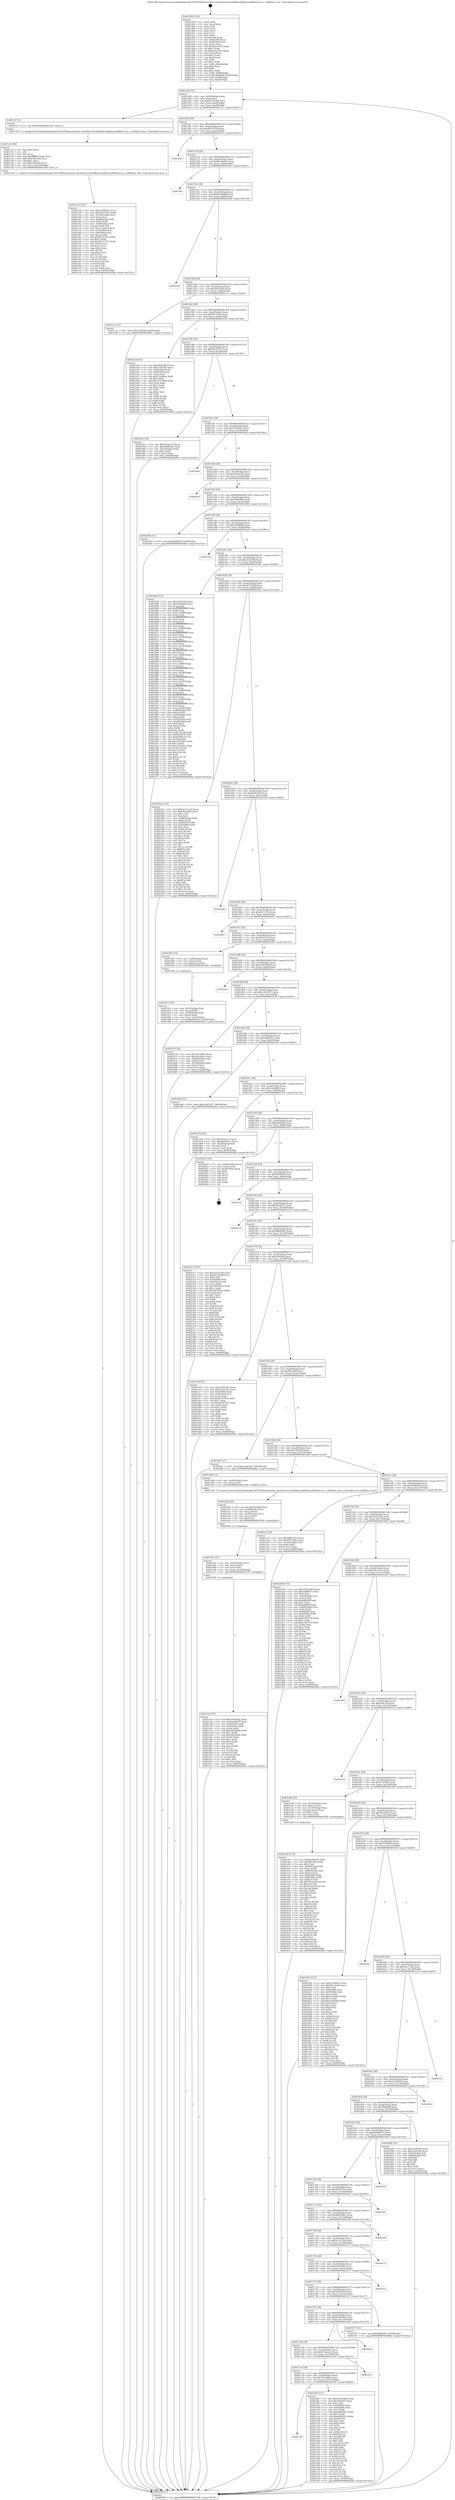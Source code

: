 digraph "0x401260" {
  label = "0x401260 (/mnt/c/Users/mathe/Desktop/tcc/POCII/binaries/extr_linuxdriversvideofbdevmb862xxmb862xx-i2c.c_mb862xx_func_Final-ollvm.out::main(0))"
  labelloc = "t"
  node[shape=record]

  Entry [label="",width=0.3,height=0.3,shape=circle,fillcolor=black,style=filled]
  "0x4012d4" [label="{
     0x4012d4 [32]\l
     | [instrs]\l
     &nbsp;&nbsp;0x4012d4 \<+6\>: mov -0x90(%rbp),%eax\l
     &nbsp;&nbsp;0x4012da \<+2\>: mov %eax,%ecx\l
     &nbsp;&nbsp;0x4012dc \<+6\>: sub $0x83133a64,%ecx\l
     &nbsp;&nbsp;0x4012e2 \<+6\>: mov %eax,-0xa4(%rbp)\l
     &nbsp;&nbsp;0x4012e8 \<+6\>: mov %ecx,-0xa8(%rbp)\l
     &nbsp;&nbsp;0x4012ee \<+6\>: je 0000000000401c27 \<main+0x9c7\>\l
  }"]
  "0x401c27" [label="{
     0x401c27 [5]\l
     | [instrs]\l
     &nbsp;&nbsp;0x401c27 \<+5\>: call 0000000000401160 \<next_i\>\l
     | [calls]\l
     &nbsp;&nbsp;0x401160 \{1\} (/mnt/c/Users/mathe/Desktop/tcc/POCII/binaries/extr_linuxdriversvideofbdevmb862xxmb862xx-i2c.c_mb862xx_func_Final-ollvm.out::next_i)\l
  }"]
  "0x4012f4" [label="{
     0x4012f4 [28]\l
     | [instrs]\l
     &nbsp;&nbsp;0x4012f4 \<+5\>: jmp 00000000004012f9 \<main+0x99\>\l
     &nbsp;&nbsp;0x4012f9 \<+6\>: mov -0xa4(%rbp),%eax\l
     &nbsp;&nbsp;0x4012ff \<+5\>: sub $0x8b370794,%eax\l
     &nbsp;&nbsp;0x401304 \<+6\>: mov %eax,-0xac(%rbp)\l
     &nbsp;&nbsp;0x40130a \<+6\>: je 0000000000402023 \<main+0xdc3\>\l
  }"]
  Exit [label="",width=0.3,height=0.3,shape=circle,fillcolor=black,style=filled,peripheries=2]
  "0x402023" [label="{
     0x402023\l
  }", style=dashed]
  "0x401310" [label="{
     0x401310 [28]\l
     | [instrs]\l
     &nbsp;&nbsp;0x401310 \<+5\>: jmp 0000000000401315 \<main+0xb5\>\l
     &nbsp;&nbsp;0x401315 \<+6\>: mov -0xa4(%rbp),%eax\l
     &nbsp;&nbsp;0x40131b \<+5\>: sub $0x8bc50e63,%eax\l
     &nbsp;&nbsp;0x401320 \<+6\>: mov %eax,-0xb0(%rbp)\l
     &nbsp;&nbsp;0x401326 \<+6\>: je 0000000000401f8c \<main+0xd2c\>\l
  }"]
  "0x401ec6" [label="{
     0x401ec6 [97]\l
     | [instrs]\l
     &nbsp;&nbsp;0x401ec6 \<+5\>: mov $0x5e99c8d2,%eax\l
     &nbsp;&nbsp;0x401ecb \<+5\>: mov $0x5ed46d70,%esi\l
     &nbsp;&nbsp;0x401ed0 \<+7\>: mov 0x405060,%edx\l
     &nbsp;&nbsp;0x401ed7 \<+8\>: mov 0x405064,%r8d\l
     &nbsp;&nbsp;0x401edf \<+3\>: mov %edx,%r9d\l
     &nbsp;&nbsp;0x401ee2 \<+7\>: add $0xa482a994,%r9d\l
     &nbsp;&nbsp;0x401ee9 \<+4\>: sub $0x1,%r9d\l
     &nbsp;&nbsp;0x401eed \<+7\>: sub $0xa482a994,%r9d\l
     &nbsp;&nbsp;0x401ef4 \<+4\>: imul %r9d,%edx\l
     &nbsp;&nbsp;0x401ef8 \<+3\>: and $0x1,%edx\l
     &nbsp;&nbsp;0x401efb \<+3\>: cmp $0x0,%edx\l
     &nbsp;&nbsp;0x401efe \<+4\>: sete %r10b\l
     &nbsp;&nbsp;0x401f02 \<+4\>: cmp $0xa,%r8d\l
     &nbsp;&nbsp;0x401f06 \<+4\>: setl %r11b\l
     &nbsp;&nbsp;0x401f0a \<+3\>: mov %r10b,%bl\l
     &nbsp;&nbsp;0x401f0d \<+3\>: and %r11b,%bl\l
     &nbsp;&nbsp;0x401f10 \<+3\>: xor %r11b,%r10b\l
     &nbsp;&nbsp;0x401f13 \<+3\>: or %r10b,%bl\l
     &nbsp;&nbsp;0x401f16 \<+3\>: test $0x1,%bl\l
     &nbsp;&nbsp;0x401f19 \<+3\>: cmovne %esi,%eax\l
     &nbsp;&nbsp;0x401f1c \<+6\>: mov %eax,-0x90(%rbp)\l
     &nbsp;&nbsp;0x401f22 \<+5\>: jmp 000000000040268a \<main+0x142a\>\l
  }"]
  "0x401f8c" [label="{
     0x401f8c\l
  }", style=dashed]
  "0x40132c" [label="{
     0x40132c [28]\l
     | [instrs]\l
     &nbsp;&nbsp;0x40132c \<+5\>: jmp 0000000000401331 \<main+0xd1\>\l
     &nbsp;&nbsp;0x401331 \<+6\>: mov -0xa4(%rbp),%eax\l
     &nbsp;&nbsp;0x401337 \<+5\>: sub $0x8e49dd8f,%eax\l
     &nbsp;&nbsp;0x40133c \<+6\>: mov %eax,-0xb4(%rbp)\l
     &nbsp;&nbsp;0x401342 \<+6\>: je 00000000004025bf \<main+0x135f\>\l
  }"]
  "0x401eb1" [label="{
     0x401eb1 [21]\l
     | [instrs]\l
     &nbsp;&nbsp;0x401eb1 \<+4\>: mov -0x68(%rbp),%rcx\l
     &nbsp;&nbsp;0x401eb5 \<+3\>: mov (%rcx),%rcx\l
     &nbsp;&nbsp;0x401eb8 \<+3\>: mov %rcx,%rdi\l
     &nbsp;&nbsp;0x401ebb \<+6\>: mov %eax,-0x168(%rbp)\l
     &nbsp;&nbsp;0x401ec1 \<+5\>: call 0000000000401030 \<free@plt\>\l
     | [calls]\l
     &nbsp;&nbsp;0x401030 \{1\} (unknown)\l
  }"]
  "0x4025bf" [label="{
     0x4025bf\l
  }", style=dashed]
  "0x401348" [label="{
     0x401348 [28]\l
     | [instrs]\l
     &nbsp;&nbsp;0x401348 \<+5\>: jmp 000000000040134d \<main+0xed\>\l
     &nbsp;&nbsp;0x40134d \<+6\>: mov -0xa4(%rbp),%eax\l
     &nbsp;&nbsp;0x401353 \<+5\>: sub $0x92675d43,%eax\l
     &nbsp;&nbsp;0x401358 \<+6\>: mov %eax,-0xb8(%rbp)\l
     &nbsp;&nbsp;0x40135e \<+6\>: je 0000000000401cce \<main+0xa6e\>\l
  }"]
  "0x401e94" [label="{
     0x401e94 [29]\l
     | [instrs]\l
     &nbsp;&nbsp;0x401e94 \<+10\>: movabs $0x4030d6,%rdi\l
     &nbsp;&nbsp;0x401e9e \<+4\>: mov -0x58(%rbp),%rcx\l
     &nbsp;&nbsp;0x401ea2 \<+2\>: mov %eax,(%rcx)\l
     &nbsp;&nbsp;0x401ea4 \<+4\>: mov -0x58(%rbp),%rcx\l
     &nbsp;&nbsp;0x401ea8 \<+2\>: mov (%rcx),%esi\l
     &nbsp;&nbsp;0x401eaa \<+2\>: mov $0x0,%al\l
     &nbsp;&nbsp;0x401eac \<+5\>: call 0000000000401040 \<printf@plt\>\l
     | [calls]\l
     &nbsp;&nbsp;0x401040 \{1\} (unknown)\l
  }"]
  "0x401cce" [label="{
     0x401cce [15]\l
     | [instrs]\l
     &nbsp;&nbsp;0x401cce \<+10\>: movl $0x330f34b,-0x90(%rbp)\l
     &nbsp;&nbsp;0x401cd8 \<+5\>: jmp 000000000040268a \<main+0x142a\>\l
  }"]
  "0x401364" [label="{
     0x401364 [28]\l
     | [instrs]\l
     &nbsp;&nbsp;0x401364 \<+5\>: jmp 0000000000401369 \<main+0x109\>\l
     &nbsp;&nbsp;0x401369 \<+6\>: mov -0xa4(%rbp),%eax\l
     &nbsp;&nbsp;0x40136f \<+5\>: sub $0x997154bc,%eax\l
     &nbsp;&nbsp;0x401374 \<+6\>: mov %eax,-0xbc(%rbp)\l
     &nbsp;&nbsp;0x40137a \<+6\>: je 0000000000401a3d \<main+0x7dd\>\l
  }"]
  "0x4017e0" [label="{
     0x4017e0\l
  }", style=dashed]
  "0x401a3d" [label="{
     0x401a3d [91]\l
     | [instrs]\l
     &nbsp;&nbsp;0x401a3d \<+5\>: mov $0x64206583,%eax\l
     &nbsp;&nbsp;0x401a42 \<+5\>: mov $0x31381ff2,%ecx\l
     &nbsp;&nbsp;0x401a47 \<+7\>: mov 0x405060,%edx\l
     &nbsp;&nbsp;0x401a4e \<+7\>: mov 0x405064,%esi\l
     &nbsp;&nbsp;0x401a55 \<+2\>: mov %edx,%edi\l
     &nbsp;&nbsp;0x401a57 \<+6\>: sub $0x12358e0e,%edi\l
     &nbsp;&nbsp;0x401a5d \<+3\>: sub $0x1,%edi\l
     &nbsp;&nbsp;0x401a60 \<+6\>: add $0x12358e0e,%edi\l
     &nbsp;&nbsp;0x401a66 \<+3\>: imul %edi,%edx\l
     &nbsp;&nbsp;0x401a69 \<+3\>: and $0x1,%edx\l
     &nbsp;&nbsp;0x401a6c \<+3\>: cmp $0x0,%edx\l
     &nbsp;&nbsp;0x401a6f \<+4\>: sete %r8b\l
     &nbsp;&nbsp;0x401a73 \<+3\>: cmp $0xa,%esi\l
     &nbsp;&nbsp;0x401a76 \<+4\>: setl %r9b\l
     &nbsp;&nbsp;0x401a7a \<+3\>: mov %r8b,%r10b\l
     &nbsp;&nbsp;0x401a7d \<+3\>: and %r9b,%r10b\l
     &nbsp;&nbsp;0x401a80 \<+3\>: xor %r9b,%r8b\l
     &nbsp;&nbsp;0x401a83 \<+3\>: or %r8b,%r10b\l
     &nbsp;&nbsp;0x401a86 \<+4\>: test $0x1,%r10b\l
     &nbsp;&nbsp;0x401a8a \<+3\>: cmovne %ecx,%eax\l
     &nbsp;&nbsp;0x401a8d \<+6\>: mov %eax,-0x90(%rbp)\l
     &nbsp;&nbsp;0x401a93 \<+5\>: jmp 000000000040268a \<main+0x142a\>\l
  }"]
  "0x401380" [label="{
     0x401380 [28]\l
     | [instrs]\l
     &nbsp;&nbsp;0x401380 \<+5\>: jmp 0000000000401385 \<main+0x125\>\l
     &nbsp;&nbsp;0x401385 \<+6\>: mov -0xa4(%rbp),%eax\l
     &nbsp;&nbsp;0x40138b \<+5\>: sub $0xb0ef4151,%eax\l
     &nbsp;&nbsp;0x401390 \<+6\>: mov %eax,-0xc0(%rbp)\l
     &nbsp;&nbsp;0x401396 \<+6\>: je 00000000004019e3 \<main+0x783\>\l
  }"]
  "0x401df5" [label="{
     0x401df5 [147]\l
     | [instrs]\l
     &nbsp;&nbsp;0x401df5 \<+5\>: mov $0x5e99c8d2,%eax\l
     &nbsp;&nbsp;0x401dfa \<+5\>: mov $0x14fcfef3,%ecx\l
     &nbsp;&nbsp;0x401dff \<+2\>: mov $0x1,%dl\l
     &nbsp;&nbsp;0x401e01 \<+7\>: mov 0x405060,%esi\l
     &nbsp;&nbsp;0x401e08 \<+7\>: mov 0x405064,%edi\l
     &nbsp;&nbsp;0x401e0f \<+3\>: mov %esi,%r8d\l
     &nbsp;&nbsp;0x401e12 \<+7\>: add $0xa4f00263,%r8d\l
     &nbsp;&nbsp;0x401e19 \<+4\>: sub $0x1,%r8d\l
     &nbsp;&nbsp;0x401e1d \<+7\>: sub $0xa4f00263,%r8d\l
     &nbsp;&nbsp;0x401e24 \<+4\>: imul %r8d,%esi\l
     &nbsp;&nbsp;0x401e28 \<+3\>: and $0x1,%esi\l
     &nbsp;&nbsp;0x401e2b \<+3\>: cmp $0x0,%esi\l
     &nbsp;&nbsp;0x401e2e \<+4\>: sete %r9b\l
     &nbsp;&nbsp;0x401e32 \<+3\>: cmp $0xa,%edi\l
     &nbsp;&nbsp;0x401e35 \<+4\>: setl %r10b\l
     &nbsp;&nbsp;0x401e39 \<+3\>: mov %r9b,%r11b\l
     &nbsp;&nbsp;0x401e3c \<+4\>: xor $0xff,%r11b\l
     &nbsp;&nbsp;0x401e40 \<+3\>: mov %r10b,%bl\l
     &nbsp;&nbsp;0x401e43 \<+3\>: xor $0xff,%bl\l
     &nbsp;&nbsp;0x401e46 \<+3\>: xor $0x1,%dl\l
     &nbsp;&nbsp;0x401e49 \<+3\>: mov %r11b,%r14b\l
     &nbsp;&nbsp;0x401e4c \<+4\>: and $0xff,%r14b\l
     &nbsp;&nbsp;0x401e50 \<+3\>: and %dl,%r9b\l
     &nbsp;&nbsp;0x401e53 \<+3\>: mov %bl,%r15b\l
     &nbsp;&nbsp;0x401e56 \<+4\>: and $0xff,%r15b\l
     &nbsp;&nbsp;0x401e5a \<+3\>: and %dl,%r10b\l
     &nbsp;&nbsp;0x401e5d \<+3\>: or %r9b,%r14b\l
     &nbsp;&nbsp;0x401e60 \<+3\>: or %r10b,%r15b\l
     &nbsp;&nbsp;0x401e63 \<+3\>: xor %r15b,%r14b\l
     &nbsp;&nbsp;0x401e66 \<+3\>: or %bl,%r11b\l
     &nbsp;&nbsp;0x401e69 \<+4\>: xor $0xff,%r11b\l
     &nbsp;&nbsp;0x401e6d \<+3\>: or $0x1,%dl\l
     &nbsp;&nbsp;0x401e70 \<+3\>: and %dl,%r11b\l
     &nbsp;&nbsp;0x401e73 \<+3\>: or %r11b,%r14b\l
     &nbsp;&nbsp;0x401e76 \<+4\>: test $0x1,%r14b\l
     &nbsp;&nbsp;0x401e7a \<+3\>: cmovne %ecx,%eax\l
     &nbsp;&nbsp;0x401e7d \<+6\>: mov %eax,-0x90(%rbp)\l
     &nbsp;&nbsp;0x401e83 \<+5\>: jmp 000000000040268a \<main+0x142a\>\l
  }"]
  "0x4019e3" [label="{
     0x4019e3 [30]\l
     | [instrs]\l
     &nbsp;&nbsp;0x4019e3 \<+5\>: mov $0x67edae13,%eax\l
     &nbsp;&nbsp;0x4019e8 \<+5\>: mov $0x186b9a45,%ecx\l
     &nbsp;&nbsp;0x4019ed \<+3\>: mov -0x2c(%rbp),%edx\l
     &nbsp;&nbsp;0x4019f0 \<+3\>: cmp $0x1,%edx\l
     &nbsp;&nbsp;0x4019f3 \<+3\>: cmovl %ecx,%eax\l
     &nbsp;&nbsp;0x4019f6 \<+6\>: mov %eax,-0x90(%rbp)\l
     &nbsp;&nbsp;0x4019fc \<+5\>: jmp 000000000040268a \<main+0x142a\>\l
  }"]
  "0x40139c" [label="{
     0x40139c [28]\l
     | [instrs]\l
     &nbsp;&nbsp;0x40139c \<+5\>: jmp 00000000004013a1 \<main+0x141\>\l
     &nbsp;&nbsp;0x4013a1 \<+6\>: mov -0xa4(%rbp),%eax\l
     &nbsp;&nbsp;0x4013a7 \<+5\>: sub $0xc2700b51,%eax\l
     &nbsp;&nbsp;0x4013ac \<+6\>: mov %eax,-0xc4(%rbp)\l
     &nbsp;&nbsp;0x4013b2 \<+6\>: je 00000000004024ed \<main+0x128d\>\l
  }"]
  "0x4017c4" [label="{
     0x4017c4 [28]\l
     | [instrs]\l
     &nbsp;&nbsp;0x4017c4 \<+5\>: jmp 00000000004017c9 \<main+0x569\>\l
     &nbsp;&nbsp;0x4017c9 \<+6\>: mov -0xa4(%rbp),%eax\l
     &nbsp;&nbsp;0x4017cf \<+5\>: sub $0x70cc48be,%eax\l
     &nbsp;&nbsp;0x4017d4 \<+6\>: mov %eax,-0x15c(%rbp)\l
     &nbsp;&nbsp;0x4017da \<+6\>: je 0000000000401df5 \<main+0xb95\>\l
  }"]
  "0x4024ed" [label="{
     0x4024ed\l
  }", style=dashed]
  "0x4013b8" [label="{
     0x4013b8 [28]\l
     | [instrs]\l
     &nbsp;&nbsp;0x4013b8 \<+5\>: jmp 00000000004013bd \<main+0x15d\>\l
     &nbsp;&nbsp;0x4013bd \<+6\>: mov -0xa4(%rbp),%eax\l
     &nbsp;&nbsp;0x4013c3 \<+5\>: sub $0xc6d6c35e,%eax\l
     &nbsp;&nbsp;0x4013c8 \<+6\>: mov %eax,-0xc8(%rbp)\l
     &nbsp;&nbsp;0x4013ce \<+6\>: je 0000000000402626 \<main+0x13c6\>\l
  }"]
  "0x401a01" [label="{
     0x401a01\l
  }", style=dashed]
  "0x402626" [label="{
     0x402626\l
  }", style=dashed]
  "0x4013d4" [label="{
     0x4013d4 [28]\l
     | [instrs]\l
     &nbsp;&nbsp;0x4013d4 \<+5\>: jmp 00000000004013d9 \<main+0x179\>\l
     &nbsp;&nbsp;0x4013d9 \<+6\>: mov -0xa4(%rbp),%eax\l
     &nbsp;&nbsp;0x4013df \<+5\>: sub $0xc90458dc,%eax\l
     &nbsp;&nbsp;0x4013e4 \<+6\>: mov %eax,-0xcc(%rbp)\l
     &nbsp;&nbsp;0x4013ea \<+6\>: je 0000000000402444 \<main+0x11e4\>\l
  }"]
  "0x4017a8" [label="{
     0x4017a8 [28]\l
     | [instrs]\l
     &nbsp;&nbsp;0x4017a8 \<+5\>: jmp 00000000004017ad \<main+0x54d\>\l
     &nbsp;&nbsp;0x4017ad \<+6\>: mov -0xa4(%rbp),%eax\l
     &nbsp;&nbsp;0x4017b3 \<+5\>: sub $0x67edae13,%eax\l
     &nbsp;&nbsp;0x4017b8 \<+6\>: mov %eax,-0x158(%rbp)\l
     &nbsp;&nbsp;0x4017be \<+6\>: je 0000000000401a01 \<main+0x7a1\>\l
  }"]
  "0x402444" [label="{
     0x402444 [15]\l
     | [instrs]\l
     &nbsp;&nbsp;0x402444 \<+10\>: movl $0xfadf4d25,-0x90(%rbp)\l
     &nbsp;&nbsp;0x40244e \<+5\>: jmp 000000000040268a \<main+0x142a\>\l
  }"]
  "0x4013f0" [label="{
     0x4013f0 [28]\l
     | [instrs]\l
     &nbsp;&nbsp;0x4013f0 \<+5\>: jmp 00000000004013f5 \<main+0x195\>\l
     &nbsp;&nbsp;0x4013f5 \<+6\>: mov -0xa4(%rbp),%eax\l
     &nbsp;&nbsp;0x4013fb \<+5\>: sub $0xccd6f68a,%eax\l
     &nbsp;&nbsp;0x401400 \<+6\>: mov %eax,-0xd0(%rbp)\l
     &nbsp;&nbsp;0x401406 \<+6\>: je 00000000004022e5 \<main+0x1085\>\l
  }"]
  "0x4024b0" [label="{
     0x4024b0\l
  }", style=dashed]
  "0x4022e5" [label="{
     0x4022e5\l
  }", style=dashed]
  "0x40140c" [label="{
     0x40140c [28]\l
     | [instrs]\l
     &nbsp;&nbsp;0x40140c \<+5\>: jmp 0000000000401411 \<main+0x1b1\>\l
     &nbsp;&nbsp;0x401411 \<+6\>: mov -0xa4(%rbp),%eax\l
     &nbsp;&nbsp;0x401417 \<+5\>: sub $0xcdcf2366,%eax\l
     &nbsp;&nbsp;0x40141c \<+6\>: mov %eax,-0xd4(%rbp)\l
     &nbsp;&nbsp;0x401422 \<+6\>: je 000000000040183b \<main+0x5db\>\l
  }"]
  "0x40178c" [label="{
     0x40178c [28]\l
     | [instrs]\l
     &nbsp;&nbsp;0x40178c \<+5\>: jmp 0000000000401791 \<main+0x531\>\l
     &nbsp;&nbsp;0x401791 \<+6\>: mov -0xa4(%rbp),%eax\l
     &nbsp;&nbsp;0x401797 \<+5\>: sub $0x64206583,%eax\l
     &nbsp;&nbsp;0x40179c \<+6\>: mov %eax,-0x154(%rbp)\l
     &nbsp;&nbsp;0x4017a2 \<+6\>: je 00000000004024b0 \<main+0x1250\>\l
  }"]
  "0x40183b" [label="{
     0x40183b [315]\l
     | [instrs]\l
     &nbsp;&nbsp;0x40183b \<+5\>: mov $0x3e2df33d,%eax\l
     &nbsp;&nbsp;0x401840 \<+5\>: mov $0xf1dc86d9,%ecx\l
     &nbsp;&nbsp;0x401845 \<+3\>: mov %rsp,%rdx\l
     &nbsp;&nbsp;0x401848 \<+4\>: add $0xfffffffffffffff0,%rdx\l
     &nbsp;&nbsp;0x40184c \<+3\>: mov %rdx,%rsp\l
     &nbsp;&nbsp;0x40184f \<+7\>: mov %rdx,-0x88(%rbp)\l
     &nbsp;&nbsp;0x401856 \<+3\>: mov %rsp,%rdx\l
     &nbsp;&nbsp;0x401859 \<+4\>: add $0xfffffffffffffff0,%rdx\l
     &nbsp;&nbsp;0x40185d \<+3\>: mov %rdx,%rsp\l
     &nbsp;&nbsp;0x401860 \<+3\>: mov %rsp,%rsi\l
     &nbsp;&nbsp;0x401863 \<+4\>: add $0xfffffffffffffff0,%rsi\l
     &nbsp;&nbsp;0x401867 \<+3\>: mov %rsi,%rsp\l
     &nbsp;&nbsp;0x40186a \<+4\>: mov %rsi,-0x80(%rbp)\l
     &nbsp;&nbsp;0x40186e \<+3\>: mov %rsp,%rsi\l
     &nbsp;&nbsp;0x401871 \<+4\>: add $0xfffffffffffffff0,%rsi\l
     &nbsp;&nbsp;0x401875 \<+3\>: mov %rsi,%rsp\l
     &nbsp;&nbsp;0x401878 \<+4\>: mov %rsi,-0x78(%rbp)\l
     &nbsp;&nbsp;0x40187c \<+3\>: mov %rsp,%rsi\l
     &nbsp;&nbsp;0x40187f \<+4\>: add $0xfffffffffffffff0,%rsi\l
     &nbsp;&nbsp;0x401883 \<+3\>: mov %rsi,%rsp\l
     &nbsp;&nbsp;0x401886 \<+4\>: mov %rsi,-0x70(%rbp)\l
     &nbsp;&nbsp;0x40188a \<+3\>: mov %rsp,%rsi\l
     &nbsp;&nbsp;0x40188d \<+4\>: add $0xfffffffffffffff0,%rsi\l
     &nbsp;&nbsp;0x401891 \<+3\>: mov %rsi,%rsp\l
     &nbsp;&nbsp;0x401894 \<+4\>: mov %rsi,-0x68(%rbp)\l
     &nbsp;&nbsp;0x401898 \<+3\>: mov %rsp,%rsi\l
     &nbsp;&nbsp;0x40189b \<+4\>: add $0xfffffffffffffff0,%rsi\l
     &nbsp;&nbsp;0x40189f \<+3\>: mov %rsi,%rsp\l
     &nbsp;&nbsp;0x4018a2 \<+4\>: mov %rsi,-0x60(%rbp)\l
     &nbsp;&nbsp;0x4018a6 \<+3\>: mov %rsp,%rsi\l
     &nbsp;&nbsp;0x4018a9 \<+4\>: add $0xfffffffffffffff0,%rsi\l
     &nbsp;&nbsp;0x4018ad \<+3\>: mov %rsi,%rsp\l
     &nbsp;&nbsp;0x4018b0 \<+4\>: mov %rsi,-0x58(%rbp)\l
     &nbsp;&nbsp;0x4018b4 \<+3\>: mov %rsp,%rsi\l
     &nbsp;&nbsp;0x4018b7 \<+4\>: add $0xfffffffffffffff0,%rsi\l
     &nbsp;&nbsp;0x4018bb \<+3\>: mov %rsi,%rsp\l
     &nbsp;&nbsp;0x4018be \<+4\>: mov %rsi,-0x50(%rbp)\l
     &nbsp;&nbsp;0x4018c2 \<+3\>: mov %rsp,%rsi\l
     &nbsp;&nbsp;0x4018c5 \<+4\>: add $0xfffffffffffffff0,%rsi\l
     &nbsp;&nbsp;0x4018c9 \<+3\>: mov %rsi,%rsp\l
     &nbsp;&nbsp;0x4018cc \<+4\>: mov %rsi,-0x48(%rbp)\l
     &nbsp;&nbsp;0x4018d0 \<+3\>: mov %rsp,%rsi\l
     &nbsp;&nbsp;0x4018d3 \<+4\>: add $0xfffffffffffffff0,%rsi\l
     &nbsp;&nbsp;0x4018d7 \<+3\>: mov %rsi,%rsp\l
     &nbsp;&nbsp;0x4018da \<+4\>: mov %rsi,-0x40(%rbp)\l
     &nbsp;&nbsp;0x4018de \<+3\>: mov %rsp,%rsi\l
     &nbsp;&nbsp;0x4018e1 \<+4\>: add $0xfffffffffffffff0,%rsi\l
     &nbsp;&nbsp;0x4018e5 \<+3\>: mov %rsi,%rsp\l
     &nbsp;&nbsp;0x4018e8 \<+4\>: mov %rsi,-0x38(%rbp)\l
     &nbsp;&nbsp;0x4018ec \<+7\>: mov -0x88(%rbp),%rsi\l
     &nbsp;&nbsp;0x4018f3 \<+6\>: movl $0x0,(%rsi)\l
     &nbsp;&nbsp;0x4018f9 \<+6\>: mov -0x94(%rbp),%edi\l
     &nbsp;&nbsp;0x4018ff \<+2\>: mov %edi,(%rdx)\l
     &nbsp;&nbsp;0x401901 \<+4\>: mov -0x80(%rbp),%rsi\l
     &nbsp;&nbsp;0x401905 \<+7\>: mov -0xa0(%rbp),%r8\l
     &nbsp;&nbsp;0x40190c \<+3\>: mov %r8,(%rsi)\l
     &nbsp;&nbsp;0x40190f \<+3\>: cmpl $0x2,(%rdx)\l
     &nbsp;&nbsp;0x401912 \<+4\>: setne %r9b\l
     &nbsp;&nbsp;0x401916 \<+4\>: and $0x1,%r9b\l
     &nbsp;&nbsp;0x40191a \<+4\>: mov %r9b,-0x2d(%rbp)\l
     &nbsp;&nbsp;0x40191e \<+8\>: mov 0x405060,%r10d\l
     &nbsp;&nbsp;0x401926 \<+8\>: mov 0x405064,%r11d\l
     &nbsp;&nbsp;0x40192e \<+3\>: mov %r10d,%ebx\l
     &nbsp;&nbsp;0x401931 \<+6\>: add $0x12f5a481,%ebx\l
     &nbsp;&nbsp;0x401937 \<+3\>: sub $0x1,%ebx\l
     &nbsp;&nbsp;0x40193a \<+6\>: sub $0x12f5a481,%ebx\l
     &nbsp;&nbsp;0x401940 \<+4\>: imul %ebx,%r10d\l
     &nbsp;&nbsp;0x401944 \<+4\>: and $0x1,%r10d\l
     &nbsp;&nbsp;0x401948 \<+4\>: cmp $0x0,%r10d\l
     &nbsp;&nbsp;0x40194c \<+4\>: sete %r9b\l
     &nbsp;&nbsp;0x401950 \<+4\>: cmp $0xa,%r11d\l
     &nbsp;&nbsp;0x401954 \<+4\>: setl %r14b\l
     &nbsp;&nbsp;0x401958 \<+3\>: mov %r9b,%r15b\l
     &nbsp;&nbsp;0x40195b \<+3\>: and %r14b,%r15b\l
     &nbsp;&nbsp;0x40195e \<+3\>: xor %r14b,%r9b\l
     &nbsp;&nbsp;0x401961 \<+3\>: or %r9b,%r15b\l
     &nbsp;&nbsp;0x401964 \<+4\>: test $0x1,%r15b\l
     &nbsp;&nbsp;0x401968 \<+3\>: cmovne %ecx,%eax\l
     &nbsp;&nbsp;0x40196b \<+6\>: mov %eax,-0x90(%rbp)\l
     &nbsp;&nbsp;0x401971 \<+5\>: jmp 000000000040268a \<main+0x142a\>\l
  }"]
  "0x401428" [label="{
     0x401428 [28]\l
     | [instrs]\l
     &nbsp;&nbsp;0x401428 \<+5\>: jmp 000000000040142d \<main+0x1cd\>\l
     &nbsp;&nbsp;0x40142d \<+6\>: mov -0xa4(%rbp),%eax\l
     &nbsp;&nbsp;0x401433 \<+5\>: sub $0xd671b34f,%eax\l
     &nbsp;&nbsp;0x401438 \<+6\>: mov %eax,-0xd8(%rbp)\l
     &nbsp;&nbsp;0x40143e \<+6\>: je 00000000004023aa \<main+0x114a\>\l
  }"]
  "0x401f27" [label="{
     0x401f27 [15]\l
     | [instrs]\l
     &nbsp;&nbsp;0x401f27 \<+10\>: movl $0xff8db495,-0x90(%rbp)\l
     &nbsp;&nbsp;0x401f31 \<+5\>: jmp 000000000040268a \<main+0x142a\>\l
  }"]
  "0x4023aa" [label="{
     0x4023aa [154]\l
     | [instrs]\l
     &nbsp;&nbsp;0x4023aa \<+5\>: mov $0x5a7e12a0,%eax\l
     &nbsp;&nbsp;0x4023af \<+5\>: mov $0xc90458dc,%ecx\l
     &nbsp;&nbsp;0x4023b4 \<+2\>: mov $0x1,%dl\l
     &nbsp;&nbsp;0x4023b6 \<+2\>: xor %esi,%esi\l
     &nbsp;&nbsp;0x4023b8 \<+7\>: mov -0x88(%rbp),%rdi\l
     &nbsp;&nbsp;0x4023bf \<+6\>: movl $0x0,(%rdi)\l
     &nbsp;&nbsp;0x4023c5 \<+8\>: mov 0x405060,%r8d\l
     &nbsp;&nbsp;0x4023cd \<+8\>: mov 0x405064,%r9d\l
     &nbsp;&nbsp;0x4023d5 \<+3\>: sub $0x1,%esi\l
     &nbsp;&nbsp;0x4023d8 \<+3\>: mov %r8d,%r10d\l
     &nbsp;&nbsp;0x4023db \<+3\>: add %esi,%r10d\l
     &nbsp;&nbsp;0x4023de \<+4\>: imul %r10d,%r8d\l
     &nbsp;&nbsp;0x4023e2 \<+4\>: and $0x1,%r8d\l
     &nbsp;&nbsp;0x4023e6 \<+4\>: cmp $0x0,%r8d\l
     &nbsp;&nbsp;0x4023ea \<+4\>: sete %r11b\l
     &nbsp;&nbsp;0x4023ee \<+4\>: cmp $0xa,%r9d\l
     &nbsp;&nbsp;0x4023f2 \<+3\>: setl %bl\l
     &nbsp;&nbsp;0x4023f5 \<+3\>: mov %r11b,%r14b\l
     &nbsp;&nbsp;0x4023f8 \<+4\>: xor $0xff,%r14b\l
     &nbsp;&nbsp;0x4023fc \<+3\>: mov %bl,%r15b\l
     &nbsp;&nbsp;0x4023ff \<+4\>: xor $0xff,%r15b\l
     &nbsp;&nbsp;0x402403 \<+3\>: xor $0x1,%dl\l
     &nbsp;&nbsp;0x402406 \<+3\>: mov %r14b,%r12b\l
     &nbsp;&nbsp;0x402409 \<+4\>: and $0xff,%r12b\l
     &nbsp;&nbsp;0x40240d \<+3\>: and %dl,%r11b\l
     &nbsp;&nbsp;0x402410 \<+3\>: mov %r15b,%r13b\l
     &nbsp;&nbsp;0x402413 \<+4\>: and $0xff,%r13b\l
     &nbsp;&nbsp;0x402417 \<+2\>: and %dl,%bl\l
     &nbsp;&nbsp;0x402419 \<+3\>: or %r11b,%r12b\l
     &nbsp;&nbsp;0x40241c \<+3\>: or %bl,%r13b\l
     &nbsp;&nbsp;0x40241f \<+3\>: xor %r13b,%r12b\l
     &nbsp;&nbsp;0x402422 \<+3\>: or %r15b,%r14b\l
     &nbsp;&nbsp;0x402425 \<+4\>: xor $0xff,%r14b\l
     &nbsp;&nbsp;0x402429 \<+3\>: or $0x1,%dl\l
     &nbsp;&nbsp;0x40242c \<+3\>: and %dl,%r14b\l
     &nbsp;&nbsp;0x40242f \<+3\>: or %r14b,%r12b\l
     &nbsp;&nbsp;0x402432 \<+4\>: test $0x1,%r12b\l
     &nbsp;&nbsp;0x402436 \<+3\>: cmovne %ecx,%eax\l
     &nbsp;&nbsp;0x402439 \<+6\>: mov %eax,-0x90(%rbp)\l
     &nbsp;&nbsp;0x40243f \<+5\>: jmp 000000000040268a \<main+0x142a\>\l
  }"]
  "0x401444" [label="{
     0x401444 [28]\l
     | [instrs]\l
     &nbsp;&nbsp;0x401444 \<+5\>: jmp 0000000000401449 \<main+0x1e9\>\l
     &nbsp;&nbsp;0x401449 \<+6\>: mov -0xa4(%rbp),%eax\l
     &nbsp;&nbsp;0x40144f \<+5\>: sub $0xdb2b59fa,%eax\l
     &nbsp;&nbsp;0x401454 \<+6\>: mov %eax,-0xdc(%rbp)\l
     &nbsp;&nbsp;0x40145a \<+6\>: je 000000000040224d \<main+0xfed\>\l
  }"]
  "0x401770" [label="{
     0x401770 [28]\l
     | [instrs]\l
     &nbsp;&nbsp;0x401770 \<+5\>: jmp 0000000000401775 \<main+0x515\>\l
     &nbsp;&nbsp;0x401775 \<+6\>: mov -0xa4(%rbp),%eax\l
     &nbsp;&nbsp;0x40177b \<+5\>: sub $0x5ed46d70,%eax\l
     &nbsp;&nbsp;0x401780 \<+6\>: mov %eax,-0x150(%rbp)\l
     &nbsp;&nbsp;0x401786 \<+6\>: je 0000000000401f27 \<main+0xcc7\>\l
  }"]
  "0x40224d" [label="{
     0x40224d\l
  }", style=dashed]
  "0x401460" [label="{
     0x401460 [28]\l
     | [instrs]\l
     &nbsp;&nbsp;0x401460 \<+5\>: jmp 0000000000401465 \<main+0x205\>\l
     &nbsp;&nbsp;0x401465 \<+6\>: mov -0xa4(%rbp),%eax\l
     &nbsp;&nbsp;0x40146b \<+5\>: sub $0xdbc7cc76,%eax\l
     &nbsp;&nbsp;0x401470 \<+6\>: mov %eax,-0xe0(%rbp)\l
     &nbsp;&nbsp;0x401476 \<+6\>: je 0000000000402047 \<main+0xde7\>\l
  }"]
  "0x402572" [label="{
     0x402572\l
  }", style=dashed]
  "0x402047" [label="{
     0x402047\l
  }", style=dashed]
  "0x40147c" [label="{
     0x40147c [28]\l
     | [instrs]\l
     &nbsp;&nbsp;0x40147c \<+5\>: jmp 0000000000401481 \<main+0x221\>\l
     &nbsp;&nbsp;0x401481 \<+6\>: mov -0xa4(%rbp),%eax\l
     &nbsp;&nbsp;0x401487 \<+5\>: sub $0xdf14c57c,%eax\l
     &nbsp;&nbsp;0x40148c \<+6\>: mov %eax,-0xe4(%rbp)\l
     &nbsp;&nbsp;0x401492 \<+6\>: je 00000000004019b5 \<main+0x755\>\l
  }"]
  "0x401754" [label="{
     0x401754 [28]\l
     | [instrs]\l
     &nbsp;&nbsp;0x401754 \<+5\>: jmp 0000000000401759 \<main+0x4f9\>\l
     &nbsp;&nbsp;0x401759 \<+6\>: mov -0xa4(%rbp),%eax\l
     &nbsp;&nbsp;0x40175f \<+5\>: sub $0x5e99c8d2,%eax\l
     &nbsp;&nbsp;0x401764 \<+6\>: mov %eax,-0x14c(%rbp)\l
     &nbsp;&nbsp;0x40176a \<+6\>: je 0000000000402572 \<main+0x1312\>\l
  }"]
  "0x4019b5" [label="{
     0x4019b5 [16]\l
     | [instrs]\l
     &nbsp;&nbsp;0x4019b5 \<+4\>: mov -0x80(%rbp),%rax\l
     &nbsp;&nbsp;0x4019b9 \<+3\>: mov (%rax),%rax\l
     &nbsp;&nbsp;0x4019bc \<+4\>: mov 0x8(%rax),%rdi\l
     &nbsp;&nbsp;0x4019c0 \<+5\>: call 0000000000401060 \<atoi@plt\>\l
     | [calls]\l
     &nbsp;&nbsp;0x401060 \{1\} (unknown)\l
  }"]
  "0x401498" [label="{
     0x401498 [28]\l
     | [instrs]\l
     &nbsp;&nbsp;0x401498 \<+5\>: jmp 000000000040149d \<main+0x23d\>\l
     &nbsp;&nbsp;0x40149d \<+6\>: mov -0xa4(%rbp),%eax\l
     &nbsp;&nbsp;0x4014a3 \<+5\>: sub $0xe285329d,%eax\l
     &nbsp;&nbsp;0x4014a8 \<+6\>: mov %eax,-0xe8(%rbp)\l
     &nbsp;&nbsp;0x4014ae \<+6\>: je 00000000004020a2 \<main+0xe42\>\l
  }"]
  "0x402673" [label="{
     0x402673\l
  }", style=dashed]
  "0x4020a2" [label="{
     0x4020a2\l
  }", style=dashed]
  "0x4014b4" [label="{
     0x4014b4 [28]\l
     | [instrs]\l
     &nbsp;&nbsp;0x4014b4 \<+5\>: jmp 00000000004014b9 \<main+0x259\>\l
     &nbsp;&nbsp;0x4014b9 \<+6\>: mov -0xa4(%rbp),%eax\l
     &nbsp;&nbsp;0x4014bf \<+5\>: sub $0xec4d1927,%eax\l
     &nbsp;&nbsp;0x4014c4 \<+6\>: mov %eax,-0xec(%rbp)\l
     &nbsp;&nbsp;0x4014ca \<+6\>: je 0000000000401b70 \<main+0x910\>\l
  }"]
  "0x401738" [label="{
     0x401738 [28]\l
     | [instrs]\l
     &nbsp;&nbsp;0x401738 \<+5\>: jmp 000000000040173d \<main+0x4dd\>\l
     &nbsp;&nbsp;0x40173d \<+6\>: mov -0xa4(%rbp),%eax\l
     &nbsp;&nbsp;0x401743 \<+5\>: sub $0x5a7e12a0,%eax\l
     &nbsp;&nbsp;0x401748 \<+6\>: mov %eax,-0x148(%rbp)\l
     &nbsp;&nbsp;0x40174e \<+6\>: je 0000000000402673 \<main+0x1413\>\l
  }"]
  "0x401b70" [label="{
     0x401b70 [36]\l
     | [instrs]\l
     &nbsp;&nbsp;0x401b70 \<+5\>: mov $0x70cc48be,%eax\l
     &nbsp;&nbsp;0x401b75 \<+5\>: mov $0x34c54da1,%ecx\l
     &nbsp;&nbsp;0x401b7a \<+4\>: mov -0x60(%rbp),%rdx\l
     &nbsp;&nbsp;0x401b7e \<+2\>: mov (%rdx),%esi\l
     &nbsp;&nbsp;0x401b80 \<+4\>: mov -0x70(%rbp),%rdx\l
     &nbsp;&nbsp;0x401b84 \<+2\>: cmp (%rdx),%esi\l
     &nbsp;&nbsp;0x401b86 \<+3\>: cmovl %ecx,%eax\l
     &nbsp;&nbsp;0x401b89 \<+6\>: mov %eax,-0x90(%rbp)\l
     &nbsp;&nbsp;0x401b8f \<+5\>: jmp 000000000040268a \<main+0x142a\>\l
  }"]
  "0x4014d0" [label="{
     0x4014d0 [28]\l
     | [instrs]\l
     &nbsp;&nbsp;0x4014d0 \<+5\>: jmp 00000000004014d5 \<main+0x275\>\l
     &nbsp;&nbsp;0x4014d5 \<+6\>: mov -0xa4(%rbp),%eax\l
     &nbsp;&nbsp;0x4014db \<+5\>: sub $0xeef89073,%eax\l
     &nbsp;&nbsp;0x4014e0 \<+6\>: mov %eax,-0xf0(%rbp)\l
     &nbsp;&nbsp;0x4014e6 \<+6\>: je 0000000000401de6 \<main+0xb86\>\l
  }"]
  "0x402548" [label="{
     0x402548\l
  }", style=dashed]
  "0x401de6" [label="{
     0x401de6 [15]\l
     | [instrs]\l
     &nbsp;&nbsp;0x401de6 \<+10\>: movl $0xec4d1927,-0x90(%rbp)\l
     &nbsp;&nbsp;0x401df0 \<+5\>: jmp 000000000040268a \<main+0x142a\>\l
  }"]
  "0x4014ec" [label="{
     0x4014ec [28]\l
     | [instrs]\l
     &nbsp;&nbsp;0x4014ec \<+5\>: jmp 00000000004014f1 \<main+0x291\>\l
     &nbsp;&nbsp;0x4014f1 \<+6\>: mov -0xa4(%rbp),%eax\l
     &nbsp;&nbsp;0x4014f7 \<+5\>: sub $0xf1dc86d9,%eax\l
     &nbsp;&nbsp;0x4014fc \<+6\>: mov %eax,-0xf4(%rbp)\l
     &nbsp;&nbsp;0x401502 \<+6\>: je 0000000000401976 \<main+0x716\>\l
  }"]
  "0x40171c" [label="{
     0x40171c [28]\l
     | [instrs]\l
     &nbsp;&nbsp;0x40171c \<+5\>: jmp 0000000000401721 \<main+0x4c1\>\l
     &nbsp;&nbsp;0x401721 \<+6\>: mov -0xa4(%rbp),%eax\l
     &nbsp;&nbsp;0x401727 \<+5\>: sub $0x56455d43,%eax\l
     &nbsp;&nbsp;0x40172c \<+6\>: mov %eax,-0x144(%rbp)\l
     &nbsp;&nbsp;0x401732 \<+6\>: je 0000000000402548 \<main+0x12e8\>\l
  }"]
  "0x401976" [label="{
     0x401976 [30]\l
     | [instrs]\l
     &nbsp;&nbsp;0x401976 \<+5\>: mov $0xdf14c57c,%eax\l
     &nbsp;&nbsp;0x40197b \<+5\>: mov $0x4d366671,%ecx\l
     &nbsp;&nbsp;0x401980 \<+3\>: mov -0x2d(%rbp),%dl\l
     &nbsp;&nbsp;0x401983 \<+3\>: test $0x1,%dl\l
     &nbsp;&nbsp;0x401986 \<+3\>: cmovne %ecx,%eax\l
     &nbsp;&nbsp;0x401989 \<+6\>: mov %eax,-0x90(%rbp)\l
     &nbsp;&nbsp;0x40198f \<+5\>: jmp 000000000040268a \<main+0x142a\>\l
  }"]
  "0x401508" [label="{
     0x401508 [28]\l
     | [instrs]\l
     &nbsp;&nbsp;0x401508 \<+5\>: jmp 000000000040150d \<main+0x2ad\>\l
     &nbsp;&nbsp;0x40150d \<+6\>: mov -0xa4(%rbp),%eax\l
     &nbsp;&nbsp;0x401513 \<+5\>: sub $0xfadf4d25,%eax\l
     &nbsp;&nbsp;0x401518 \<+6\>: mov %eax,-0xf8(%rbp)\l
     &nbsp;&nbsp;0x40151e \<+6\>: je 0000000000402453 \<main+0x11f3\>\l
  }"]
  "0x4022f4" [label="{
     0x4022f4\l
  }", style=dashed]
  "0x402453" [label="{
     0x402453 [24]\l
     | [instrs]\l
     &nbsp;&nbsp;0x402453 \<+7\>: mov -0x88(%rbp),%rax\l
     &nbsp;&nbsp;0x40245a \<+2\>: mov (%rax),%eax\l
     &nbsp;&nbsp;0x40245c \<+4\>: lea -0x28(%rbp),%rsp\l
     &nbsp;&nbsp;0x402460 \<+1\>: pop %rbx\l
     &nbsp;&nbsp;0x402461 \<+2\>: pop %r12\l
     &nbsp;&nbsp;0x402463 \<+2\>: pop %r13\l
     &nbsp;&nbsp;0x402465 \<+2\>: pop %r14\l
     &nbsp;&nbsp;0x402467 \<+2\>: pop %r15\l
     &nbsp;&nbsp;0x402469 \<+1\>: pop %rbp\l
     &nbsp;&nbsp;0x40246a \<+1\>: ret\l
  }"]
  "0x401524" [label="{
     0x401524 [28]\l
     | [instrs]\l
     &nbsp;&nbsp;0x401524 \<+5\>: jmp 0000000000401529 \<main+0x2c9\>\l
     &nbsp;&nbsp;0x401529 \<+6\>: mov -0xa4(%rbp),%eax\l
     &nbsp;&nbsp;0x40152f \<+5\>: sub $0xfb2f806a,%eax\l
     &nbsp;&nbsp;0x401534 \<+6\>: mov %eax,-0xfc(%rbp)\l
     &nbsp;&nbsp;0x40153a \<+6\>: je 00000000004021f2 \<main+0xf92\>\l
  }"]
  "0x401700" [label="{
     0x401700 [28]\l
     | [instrs]\l
     &nbsp;&nbsp;0x401700 \<+5\>: jmp 0000000000401705 \<main+0x4a5\>\l
     &nbsp;&nbsp;0x401705 \<+6\>: mov -0xa4(%rbp),%eax\l
     &nbsp;&nbsp;0x40170b \<+5\>: sub $0x50b47252,%eax\l
     &nbsp;&nbsp;0x401710 \<+6\>: mov %eax,-0x140(%rbp)\l
     &nbsp;&nbsp;0x401716 \<+6\>: je 00000000004022f4 \<main+0x1094\>\l
  }"]
  "0x4021f2" [label="{
     0x4021f2\l
  }", style=dashed]
  "0x401540" [label="{
     0x401540 [28]\l
     | [instrs]\l
     &nbsp;&nbsp;0x401540 \<+5\>: jmp 0000000000401545 \<main+0x2e5\>\l
     &nbsp;&nbsp;0x401545 \<+6\>: mov -0xa4(%rbp),%eax\l
     &nbsp;&nbsp;0x40154b \<+5\>: sub $0xff5e6211,%eax\l
     &nbsp;&nbsp;0x401550 \<+6\>: mov %eax,-0x100(%rbp)\l
     &nbsp;&nbsp;0x401556 \<+6\>: je 0000000000402135 \<main+0xed5\>\l
  }"]
  "0x401994" [label="{
     0x401994\l
  }", style=dashed]
  "0x402135" [label="{
     0x402135\l
  }", style=dashed]
  "0x40155c" [label="{
     0x40155c [28]\l
     | [instrs]\l
     &nbsp;&nbsp;0x40155c \<+5\>: jmp 0000000000401561 \<main+0x301\>\l
     &nbsp;&nbsp;0x401561 \<+6\>: mov -0xa4(%rbp),%eax\l
     &nbsp;&nbsp;0x401567 \<+5\>: sub $0xff8db495,%eax\l
     &nbsp;&nbsp;0x40156c \<+6\>: mov %eax,-0x104(%rbp)\l
     &nbsp;&nbsp;0x401572 \<+6\>: je 0000000000402317 \<main+0x10b7\>\l
  }"]
  "0x401c54" [label="{
     0x401c54 [122]\l
     | [instrs]\l
     &nbsp;&nbsp;0x401c54 \<+5\>: mov $0xc2700b51,%ecx\l
     &nbsp;&nbsp;0x401c59 \<+5\>: mov $0x92675d43,%edx\l
     &nbsp;&nbsp;0x401c5e \<+6\>: mov -0x164(%rbp),%esi\l
     &nbsp;&nbsp;0x401c64 \<+3\>: imul %eax,%esi\l
     &nbsp;&nbsp;0x401c67 \<+4\>: mov -0x68(%rbp),%rdi\l
     &nbsp;&nbsp;0x401c6b \<+3\>: mov (%rdi),%rdi\l
     &nbsp;&nbsp;0x401c6e \<+4\>: mov -0x60(%rbp),%r8\l
     &nbsp;&nbsp;0x401c72 \<+3\>: movslq (%r8),%r8\l
     &nbsp;&nbsp;0x401c75 \<+4\>: mov %esi,(%rdi,%r8,4)\l
     &nbsp;&nbsp;0x401c79 \<+7\>: mov 0x405060,%eax\l
     &nbsp;&nbsp;0x401c80 \<+7\>: mov 0x405064,%esi\l
     &nbsp;&nbsp;0x401c87 \<+3\>: mov %eax,%r9d\l
     &nbsp;&nbsp;0x401c8a \<+7\>: sub $0xd8723701,%r9d\l
     &nbsp;&nbsp;0x401c91 \<+4\>: sub $0x1,%r9d\l
     &nbsp;&nbsp;0x401c95 \<+7\>: add $0xd8723701,%r9d\l
     &nbsp;&nbsp;0x401c9c \<+4\>: imul %r9d,%eax\l
     &nbsp;&nbsp;0x401ca0 \<+3\>: and $0x1,%eax\l
     &nbsp;&nbsp;0x401ca3 \<+3\>: cmp $0x0,%eax\l
     &nbsp;&nbsp;0x401ca6 \<+4\>: sete %r10b\l
     &nbsp;&nbsp;0x401caa \<+3\>: cmp $0xa,%esi\l
     &nbsp;&nbsp;0x401cad \<+4\>: setl %r11b\l
     &nbsp;&nbsp;0x401cb1 \<+3\>: mov %r10b,%bl\l
     &nbsp;&nbsp;0x401cb4 \<+3\>: and %r11b,%bl\l
     &nbsp;&nbsp;0x401cb7 \<+3\>: xor %r11b,%r10b\l
     &nbsp;&nbsp;0x401cba \<+3\>: or %r10b,%bl\l
     &nbsp;&nbsp;0x401cbd \<+3\>: test $0x1,%bl\l
     &nbsp;&nbsp;0x401cc0 \<+3\>: cmovne %edx,%ecx\l
     &nbsp;&nbsp;0x401cc3 \<+6\>: mov %ecx,-0x90(%rbp)\l
     &nbsp;&nbsp;0x401cc9 \<+5\>: jmp 000000000040268a \<main+0x142a\>\l
  }"]
  "0x402317" [label="{
     0x402317 [147]\l
     | [instrs]\l
     &nbsp;&nbsp;0x402317 \<+5\>: mov $0x5a7e12a0,%eax\l
     &nbsp;&nbsp;0x40231c \<+5\>: mov $0xd671b34f,%ecx\l
     &nbsp;&nbsp;0x402321 \<+2\>: mov $0x1,%dl\l
     &nbsp;&nbsp;0x402323 \<+7\>: mov 0x405060,%esi\l
     &nbsp;&nbsp;0x40232a \<+7\>: mov 0x405064,%edi\l
     &nbsp;&nbsp;0x402331 \<+3\>: mov %esi,%r8d\l
     &nbsp;&nbsp;0x402334 \<+7\>: sub $0x74876616,%r8d\l
     &nbsp;&nbsp;0x40233b \<+4\>: sub $0x1,%r8d\l
     &nbsp;&nbsp;0x40233f \<+7\>: add $0x74876616,%r8d\l
     &nbsp;&nbsp;0x402346 \<+4\>: imul %r8d,%esi\l
     &nbsp;&nbsp;0x40234a \<+3\>: and $0x1,%esi\l
     &nbsp;&nbsp;0x40234d \<+3\>: cmp $0x0,%esi\l
     &nbsp;&nbsp;0x402350 \<+4\>: sete %r9b\l
     &nbsp;&nbsp;0x402354 \<+3\>: cmp $0xa,%edi\l
     &nbsp;&nbsp;0x402357 \<+4\>: setl %r10b\l
     &nbsp;&nbsp;0x40235b \<+3\>: mov %r9b,%r11b\l
     &nbsp;&nbsp;0x40235e \<+4\>: xor $0xff,%r11b\l
     &nbsp;&nbsp;0x402362 \<+3\>: mov %r10b,%bl\l
     &nbsp;&nbsp;0x402365 \<+3\>: xor $0xff,%bl\l
     &nbsp;&nbsp;0x402368 \<+3\>: xor $0x0,%dl\l
     &nbsp;&nbsp;0x40236b \<+3\>: mov %r11b,%r14b\l
     &nbsp;&nbsp;0x40236e \<+4\>: and $0x0,%r14b\l
     &nbsp;&nbsp;0x402372 \<+3\>: and %dl,%r9b\l
     &nbsp;&nbsp;0x402375 \<+3\>: mov %bl,%r15b\l
     &nbsp;&nbsp;0x402378 \<+4\>: and $0x0,%r15b\l
     &nbsp;&nbsp;0x40237c \<+3\>: and %dl,%r10b\l
     &nbsp;&nbsp;0x40237f \<+3\>: or %r9b,%r14b\l
     &nbsp;&nbsp;0x402382 \<+3\>: or %r10b,%r15b\l
     &nbsp;&nbsp;0x402385 \<+3\>: xor %r15b,%r14b\l
     &nbsp;&nbsp;0x402388 \<+3\>: or %bl,%r11b\l
     &nbsp;&nbsp;0x40238b \<+4\>: xor $0xff,%r11b\l
     &nbsp;&nbsp;0x40238f \<+3\>: or $0x0,%dl\l
     &nbsp;&nbsp;0x402392 \<+3\>: and %dl,%r11b\l
     &nbsp;&nbsp;0x402395 \<+3\>: or %r11b,%r14b\l
     &nbsp;&nbsp;0x402398 \<+4\>: test $0x1,%r14b\l
     &nbsp;&nbsp;0x40239c \<+3\>: cmovne %ecx,%eax\l
     &nbsp;&nbsp;0x40239f \<+6\>: mov %eax,-0x90(%rbp)\l
     &nbsp;&nbsp;0x4023a5 \<+5\>: jmp 000000000040268a \<main+0x142a\>\l
  }"]
  "0x401578" [label="{
     0x401578 [28]\l
     | [instrs]\l
     &nbsp;&nbsp;0x401578 \<+5\>: jmp 000000000040157d \<main+0x31d\>\l
     &nbsp;&nbsp;0x40157d \<+6\>: mov -0xa4(%rbp),%eax\l
     &nbsp;&nbsp;0x401583 \<+5\>: sub $0x330f34b,%eax\l
     &nbsp;&nbsp;0x401588 \<+6\>: mov %eax,-0x108(%rbp)\l
     &nbsp;&nbsp;0x40158e \<+6\>: je 0000000000401cdd \<main+0xa7d\>\l
  }"]
  "0x401c2c" [label="{
     0x401c2c [40]\l
     | [instrs]\l
     &nbsp;&nbsp;0x401c2c \<+5\>: mov $0x2,%ecx\l
     &nbsp;&nbsp;0x401c31 \<+1\>: cltd\l
     &nbsp;&nbsp;0x401c32 \<+2\>: idiv %ecx\l
     &nbsp;&nbsp;0x401c34 \<+6\>: imul $0xfffffffe,%edx,%ecx\l
     &nbsp;&nbsp;0x401c3a \<+6\>: add $0xd7fbc4e8,%ecx\l
     &nbsp;&nbsp;0x401c40 \<+3\>: add $0x1,%ecx\l
     &nbsp;&nbsp;0x401c43 \<+6\>: sub $0xd7fbc4e8,%ecx\l
     &nbsp;&nbsp;0x401c49 \<+6\>: mov %ecx,-0x164(%rbp)\l
     &nbsp;&nbsp;0x401c4f \<+5\>: call 0000000000401160 \<next_i\>\l
     | [calls]\l
     &nbsp;&nbsp;0x401160 \{1\} (/mnt/c/Users/mathe/Desktop/tcc/POCII/binaries/extr_linuxdriversvideofbdevmb862xxmb862xx-i2c.c_mb862xx_func_Final-ollvm.out::next_i)\l
  }"]
  "0x401cdd" [label="{
     0x401cdd [91]\l
     | [instrs]\l
     &nbsp;&nbsp;0x401cdd \<+5\>: mov $0x56455d43,%eax\l
     &nbsp;&nbsp;0x401ce2 \<+5\>: mov $0x23a01c02,%ecx\l
     &nbsp;&nbsp;0x401ce7 \<+7\>: mov 0x405060,%edx\l
     &nbsp;&nbsp;0x401cee \<+7\>: mov 0x405064,%esi\l
     &nbsp;&nbsp;0x401cf5 \<+2\>: mov %edx,%edi\l
     &nbsp;&nbsp;0x401cf7 \<+6\>: add $0xb27b7922,%edi\l
     &nbsp;&nbsp;0x401cfd \<+3\>: sub $0x1,%edi\l
     &nbsp;&nbsp;0x401d00 \<+6\>: sub $0xb27b7922,%edi\l
     &nbsp;&nbsp;0x401d06 \<+3\>: imul %edi,%edx\l
     &nbsp;&nbsp;0x401d09 \<+3\>: and $0x1,%edx\l
     &nbsp;&nbsp;0x401d0c \<+3\>: cmp $0x0,%edx\l
     &nbsp;&nbsp;0x401d0f \<+4\>: sete %r8b\l
     &nbsp;&nbsp;0x401d13 \<+3\>: cmp $0xa,%esi\l
     &nbsp;&nbsp;0x401d16 \<+4\>: setl %r9b\l
     &nbsp;&nbsp;0x401d1a \<+3\>: mov %r8b,%r10b\l
     &nbsp;&nbsp;0x401d1d \<+3\>: and %r9b,%r10b\l
     &nbsp;&nbsp;0x401d20 \<+3\>: xor %r9b,%r8b\l
     &nbsp;&nbsp;0x401d23 \<+3\>: or %r8b,%r10b\l
     &nbsp;&nbsp;0x401d26 \<+4\>: test $0x1,%r10b\l
     &nbsp;&nbsp;0x401d2a \<+3\>: cmovne %ecx,%eax\l
     &nbsp;&nbsp;0x401d2d \<+6\>: mov %eax,-0x90(%rbp)\l
     &nbsp;&nbsp;0x401d33 \<+5\>: jmp 000000000040268a \<main+0x142a\>\l
  }"]
  "0x401594" [label="{
     0x401594 [28]\l
     | [instrs]\l
     &nbsp;&nbsp;0x401594 \<+5\>: jmp 0000000000401599 \<main+0x339\>\l
     &nbsp;&nbsp;0x401599 \<+6\>: mov -0xa4(%rbp),%eax\l
     &nbsp;&nbsp;0x40159f \<+5\>: sub $0x8fec694,%eax\l
     &nbsp;&nbsp;0x4015a4 \<+6\>: mov %eax,-0x10c(%rbp)\l
     &nbsp;&nbsp;0x4015aa \<+6\>: je 0000000000401b61 \<main+0x901\>\l
  }"]
  "0x401ab5" [label="{
     0x401ab5 [172]\l
     | [instrs]\l
     &nbsp;&nbsp;0x401ab5 \<+5\>: mov $0x64206583,%ecx\l
     &nbsp;&nbsp;0x401aba \<+5\>: mov $0x8fec694,%edx\l
     &nbsp;&nbsp;0x401abf \<+3\>: mov $0x1,%sil\l
     &nbsp;&nbsp;0x401ac2 \<+4\>: mov -0x68(%rbp),%rdi\l
     &nbsp;&nbsp;0x401ac6 \<+3\>: mov %rax,(%rdi)\l
     &nbsp;&nbsp;0x401ac9 \<+4\>: mov -0x60(%rbp),%rax\l
     &nbsp;&nbsp;0x401acd \<+6\>: movl $0x0,(%rax)\l
     &nbsp;&nbsp;0x401ad3 \<+8\>: mov 0x405060,%r8d\l
     &nbsp;&nbsp;0x401adb \<+8\>: mov 0x405064,%r9d\l
     &nbsp;&nbsp;0x401ae3 \<+3\>: mov %r8d,%r10d\l
     &nbsp;&nbsp;0x401ae6 \<+7\>: add $0x781a43f2,%r10d\l
     &nbsp;&nbsp;0x401aed \<+4\>: sub $0x1,%r10d\l
     &nbsp;&nbsp;0x401af1 \<+7\>: sub $0x781a43f2,%r10d\l
     &nbsp;&nbsp;0x401af8 \<+4\>: imul %r10d,%r8d\l
     &nbsp;&nbsp;0x401afc \<+4\>: and $0x1,%r8d\l
     &nbsp;&nbsp;0x401b00 \<+4\>: cmp $0x0,%r8d\l
     &nbsp;&nbsp;0x401b04 \<+4\>: sete %r11b\l
     &nbsp;&nbsp;0x401b08 \<+4\>: cmp $0xa,%r9d\l
     &nbsp;&nbsp;0x401b0c \<+3\>: setl %bl\l
     &nbsp;&nbsp;0x401b0f \<+3\>: mov %r11b,%r14b\l
     &nbsp;&nbsp;0x401b12 \<+4\>: xor $0xff,%r14b\l
     &nbsp;&nbsp;0x401b16 \<+3\>: mov %bl,%r15b\l
     &nbsp;&nbsp;0x401b19 \<+4\>: xor $0xff,%r15b\l
     &nbsp;&nbsp;0x401b1d \<+4\>: xor $0x1,%sil\l
     &nbsp;&nbsp;0x401b21 \<+3\>: mov %r14b,%r12b\l
     &nbsp;&nbsp;0x401b24 \<+4\>: and $0xff,%r12b\l
     &nbsp;&nbsp;0x401b28 \<+3\>: and %sil,%r11b\l
     &nbsp;&nbsp;0x401b2b \<+3\>: mov %r15b,%r13b\l
     &nbsp;&nbsp;0x401b2e \<+4\>: and $0xff,%r13b\l
     &nbsp;&nbsp;0x401b32 \<+3\>: and %sil,%bl\l
     &nbsp;&nbsp;0x401b35 \<+3\>: or %r11b,%r12b\l
     &nbsp;&nbsp;0x401b38 \<+3\>: or %bl,%r13b\l
     &nbsp;&nbsp;0x401b3b \<+3\>: xor %r13b,%r12b\l
     &nbsp;&nbsp;0x401b3e \<+3\>: or %r15b,%r14b\l
     &nbsp;&nbsp;0x401b41 \<+4\>: xor $0xff,%r14b\l
     &nbsp;&nbsp;0x401b45 \<+4\>: or $0x1,%sil\l
     &nbsp;&nbsp;0x401b49 \<+3\>: and %sil,%r14b\l
     &nbsp;&nbsp;0x401b4c \<+3\>: or %r14b,%r12b\l
     &nbsp;&nbsp;0x401b4f \<+4\>: test $0x1,%r12b\l
     &nbsp;&nbsp;0x401b53 \<+3\>: cmovne %edx,%ecx\l
     &nbsp;&nbsp;0x401b56 \<+6\>: mov %ecx,-0x90(%rbp)\l
     &nbsp;&nbsp;0x401b5c \<+5\>: jmp 000000000040268a \<main+0x142a\>\l
  }"]
  "0x401b61" [label="{
     0x401b61 [15]\l
     | [instrs]\l
     &nbsp;&nbsp;0x401b61 \<+10\>: movl $0xec4d1927,-0x90(%rbp)\l
     &nbsp;&nbsp;0x401b6b \<+5\>: jmp 000000000040268a \<main+0x142a\>\l
  }"]
  "0x4015b0" [label="{
     0x4015b0 [28]\l
     | [instrs]\l
     &nbsp;&nbsp;0x4015b0 \<+5\>: jmp 00000000004015b5 \<main+0x355\>\l
     &nbsp;&nbsp;0x4015b5 \<+6\>: mov -0xa4(%rbp),%eax\l
     &nbsp;&nbsp;0x4015bb \<+5\>: sub $0x14fcfef3,%eax\l
     &nbsp;&nbsp;0x4015c0 \<+6\>: mov %eax,-0x110(%rbp)\l
     &nbsp;&nbsp;0x4015c6 \<+6\>: je 0000000000401e88 \<main+0xc28\>\l
  }"]
  "0x4019c5" [label="{
     0x4019c5 [30]\l
     | [instrs]\l
     &nbsp;&nbsp;0x4019c5 \<+4\>: mov -0x78(%rbp),%rdi\l
     &nbsp;&nbsp;0x4019c9 \<+2\>: mov %eax,(%rdi)\l
     &nbsp;&nbsp;0x4019cb \<+4\>: mov -0x78(%rbp),%rdi\l
     &nbsp;&nbsp;0x4019cf \<+2\>: mov (%rdi),%eax\l
     &nbsp;&nbsp;0x4019d1 \<+3\>: mov %eax,-0x2c(%rbp)\l
     &nbsp;&nbsp;0x4019d4 \<+10\>: movl $0xb0ef4151,-0x90(%rbp)\l
     &nbsp;&nbsp;0x4019de \<+5\>: jmp 000000000040268a \<main+0x142a\>\l
  }"]
  "0x401e88" [label="{
     0x401e88 [12]\l
     | [instrs]\l
     &nbsp;&nbsp;0x401e88 \<+4\>: mov -0x68(%rbp),%rax\l
     &nbsp;&nbsp;0x401e8c \<+3\>: mov (%rax),%rdi\l
     &nbsp;&nbsp;0x401e8f \<+5\>: call 0000000000401240 \<mb862xx_func\>\l
     | [calls]\l
     &nbsp;&nbsp;0x401240 \{1\} (/mnt/c/Users/mathe/Desktop/tcc/POCII/binaries/extr_linuxdriversvideofbdevmb862xxmb862xx-i2c.c_mb862xx_func_Final-ollvm.out::mb862xx_func)\l
  }"]
  "0x4015cc" [label="{
     0x4015cc [28]\l
     | [instrs]\l
     &nbsp;&nbsp;0x4015cc \<+5\>: jmp 00000000004015d1 \<main+0x371\>\l
     &nbsp;&nbsp;0x4015d1 \<+6\>: mov -0xa4(%rbp),%eax\l
     &nbsp;&nbsp;0x4015d7 \<+5\>: sub $0x186b9a45,%eax\l
     &nbsp;&nbsp;0x4015dc \<+6\>: mov %eax,-0x114(%rbp)\l
     &nbsp;&nbsp;0x4015e2 \<+6\>: je 0000000000401a1f \<main+0x7bf\>\l
  }"]
  "0x401260" [label="{
     0x401260 [116]\l
     | [instrs]\l
     &nbsp;&nbsp;0x401260 \<+1\>: push %rbp\l
     &nbsp;&nbsp;0x401261 \<+3\>: mov %rsp,%rbp\l
     &nbsp;&nbsp;0x401264 \<+2\>: push %r15\l
     &nbsp;&nbsp;0x401266 \<+2\>: push %r14\l
     &nbsp;&nbsp;0x401268 \<+2\>: push %r13\l
     &nbsp;&nbsp;0x40126a \<+2\>: push %r12\l
     &nbsp;&nbsp;0x40126c \<+1\>: push %rbx\l
     &nbsp;&nbsp;0x40126d \<+7\>: sub $0x168,%rsp\l
     &nbsp;&nbsp;0x401274 \<+7\>: mov 0x405060,%eax\l
     &nbsp;&nbsp;0x40127b \<+7\>: mov 0x405064,%ecx\l
     &nbsp;&nbsp;0x401282 \<+2\>: mov %eax,%edx\l
     &nbsp;&nbsp;0x401284 \<+6\>: add $0x49aa19c5,%edx\l
     &nbsp;&nbsp;0x40128a \<+3\>: sub $0x1,%edx\l
     &nbsp;&nbsp;0x40128d \<+6\>: sub $0x49aa19c5,%edx\l
     &nbsp;&nbsp;0x401293 \<+3\>: imul %edx,%eax\l
     &nbsp;&nbsp;0x401296 \<+3\>: and $0x1,%eax\l
     &nbsp;&nbsp;0x401299 \<+3\>: cmp $0x0,%eax\l
     &nbsp;&nbsp;0x40129c \<+4\>: sete %r8b\l
     &nbsp;&nbsp;0x4012a0 \<+4\>: and $0x1,%r8b\l
     &nbsp;&nbsp;0x4012a4 \<+7\>: mov %r8b,-0x8a(%rbp)\l
     &nbsp;&nbsp;0x4012ab \<+3\>: cmp $0xa,%ecx\l
     &nbsp;&nbsp;0x4012ae \<+4\>: setl %r8b\l
     &nbsp;&nbsp;0x4012b2 \<+4\>: and $0x1,%r8b\l
     &nbsp;&nbsp;0x4012b6 \<+7\>: mov %r8b,-0x89(%rbp)\l
     &nbsp;&nbsp;0x4012bd \<+10\>: movl $0x3f9dba8f,-0x90(%rbp)\l
     &nbsp;&nbsp;0x4012c7 \<+6\>: mov %edi,-0x94(%rbp)\l
     &nbsp;&nbsp;0x4012cd \<+7\>: mov %rsi,-0xa0(%rbp)\l
  }"]
  "0x401a1f" [label="{
     0x401a1f [30]\l
     | [instrs]\l
     &nbsp;&nbsp;0x401a1f \<+5\>: mov $0x50b47252,%eax\l
     &nbsp;&nbsp;0x401a24 \<+5\>: mov $0x997154bc,%ecx\l
     &nbsp;&nbsp;0x401a29 \<+3\>: mov -0x2c(%rbp),%edx\l
     &nbsp;&nbsp;0x401a2c \<+3\>: cmp $0x0,%edx\l
     &nbsp;&nbsp;0x401a2f \<+3\>: cmove %ecx,%eax\l
     &nbsp;&nbsp;0x401a32 \<+6\>: mov %eax,-0x90(%rbp)\l
     &nbsp;&nbsp;0x401a38 \<+5\>: jmp 000000000040268a \<main+0x142a\>\l
  }"]
  "0x4015e8" [label="{
     0x4015e8 [28]\l
     | [instrs]\l
     &nbsp;&nbsp;0x4015e8 \<+5\>: jmp 00000000004015ed \<main+0x38d\>\l
     &nbsp;&nbsp;0x4015ed \<+6\>: mov -0xa4(%rbp),%eax\l
     &nbsp;&nbsp;0x4015f3 \<+5\>: sub $0x23a01c02,%eax\l
     &nbsp;&nbsp;0x4015f8 \<+6\>: mov %eax,-0x118(%rbp)\l
     &nbsp;&nbsp;0x4015fe \<+6\>: je 0000000000401d38 \<main+0xad8\>\l
  }"]
  "0x40268a" [label="{
     0x40268a [5]\l
     | [instrs]\l
     &nbsp;&nbsp;0x40268a \<+5\>: jmp 00000000004012d4 \<main+0x74\>\l
  }"]
  "0x401d38" [label="{
     0x401d38 [174]\l
     | [instrs]\l
     &nbsp;&nbsp;0x401d38 \<+5\>: mov $0x56455d43,%eax\l
     &nbsp;&nbsp;0x401d3d \<+5\>: mov $0xeef89073,%ecx\l
     &nbsp;&nbsp;0x401d42 \<+2\>: mov $0x1,%dl\l
     &nbsp;&nbsp;0x401d44 \<+4\>: mov -0x60(%rbp),%rsi\l
     &nbsp;&nbsp;0x401d48 \<+2\>: mov (%rsi),%edi\l
     &nbsp;&nbsp;0x401d4a \<+6\>: add $0x8df605f,%edi\l
     &nbsp;&nbsp;0x401d50 \<+3\>: add $0x1,%edi\l
     &nbsp;&nbsp;0x401d53 \<+6\>: sub $0x8df605f,%edi\l
     &nbsp;&nbsp;0x401d59 \<+4\>: mov -0x60(%rbp),%rsi\l
     &nbsp;&nbsp;0x401d5d \<+2\>: mov %edi,(%rsi)\l
     &nbsp;&nbsp;0x401d5f \<+7\>: mov 0x405060,%edi\l
     &nbsp;&nbsp;0x401d66 \<+8\>: mov 0x405064,%r8d\l
     &nbsp;&nbsp;0x401d6e \<+3\>: mov %edi,%r9d\l
     &nbsp;&nbsp;0x401d71 \<+7\>: add $0x47f497c9,%r9d\l
     &nbsp;&nbsp;0x401d78 \<+4\>: sub $0x1,%r9d\l
     &nbsp;&nbsp;0x401d7c \<+7\>: sub $0x47f497c9,%r9d\l
     &nbsp;&nbsp;0x401d83 \<+4\>: imul %r9d,%edi\l
     &nbsp;&nbsp;0x401d87 \<+3\>: and $0x1,%edi\l
     &nbsp;&nbsp;0x401d8a \<+3\>: cmp $0x0,%edi\l
     &nbsp;&nbsp;0x401d8d \<+4\>: sete %r10b\l
     &nbsp;&nbsp;0x401d91 \<+4\>: cmp $0xa,%r8d\l
     &nbsp;&nbsp;0x401d95 \<+4\>: setl %r11b\l
     &nbsp;&nbsp;0x401d99 \<+3\>: mov %r10b,%bl\l
     &nbsp;&nbsp;0x401d9c \<+3\>: xor $0xff,%bl\l
     &nbsp;&nbsp;0x401d9f \<+3\>: mov %r11b,%r14b\l
     &nbsp;&nbsp;0x401da2 \<+4\>: xor $0xff,%r14b\l
     &nbsp;&nbsp;0x401da6 \<+3\>: xor $0x1,%dl\l
     &nbsp;&nbsp;0x401da9 \<+3\>: mov %bl,%r15b\l
     &nbsp;&nbsp;0x401dac \<+4\>: and $0xff,%r15b\l
     &nbsp;&nbsp;0x401db0 \<+3\>: and %dl,%r10b\l
     &nbsp;&nbsp;0x401db3 \<+3\>: mov %r14b,%r12b\l
     &nbsp;&nbsp;0x401db6 \<+4\>: and $0xff,%r12b\l
     &nbsp;&nbsp;0x401dba \<+3\>: and %dl,%r11b\l
     &nbsp;&nbsp;0x401dbd \<+3\>: or %r10b,%r15b\l
     &nbsp;&nbsp;0x401dc0 \<+3\>: or %r11b,%r12b\l
     &nbsp;&nbsp;0x401dc3 \<+3\>: xor %r12b,%r15b\l
     &nbsp;&nbsp;0x401dc6 \<+3\>: or %r14b,%bl\l
     &nbsp;&nbsp;0x401dc9 \<+3\>: xor $0xff,%bl\l
     &nbsp;&nbsp;0x401dcc \<+3\>: or $0x1,%dl\l
     &nbsp;&nbsp;0x401dcf \<+2\>: and %dl,%bl\l
     &nbsp;&nbsp;0x401dd1 \<+3\>: or %bl,%r15b\l
     &nbsp;&nbsp;0x401dd4 \<+4\>: test $0x1,%r15b\l
     &nbsp;&nbsp;0x401dd8 \<+3\>: cmovne %ecx,%eax\l
     &nbsp;&nbsp;0x401ddb \<+6\>: mov %eax,-0x90(%rbp)\l
     &nbsp;&nbsp;0x401de1 \<+5\>: jmp 000000000040268a \<main+0x142a\>\l
  }"]
  "0x401604" [label="{
     0x401604 [28]\l
     | [instrs]\l
     &nbsp;&nbsp;0x401604 \<+5\>: jmp 0000000000401609 \<main+0x3a9\>\l
     &nbsp;&nbsp;0x401609 \<+6\>: mov -0xa4(%rbp),%eax\l
     &nbsp;&nbsp;0x40160f \<+5\>: sub $0x2e8e7a5c,%eax\l
     &nbsp;&nbsp;0x401614 \<+6\>: mov %eax,-0x11c(%rbp)\l
     &nbsp;&nbsp;0x40161a \<+6\>: je 0000000000402303 \<main+0x10a3\>\l
  }"]
  "0x4016e4" [label="{
     0x4016e4 [28]\l
     | [instrs]\l
     &nbsp;&nbsp;0x4016e4 \<+5\>: jmp 00000000004016e9 \<main+0x489\>\l
     &nbsp;&nbsp;0x4016e9 \<+6\>: mov -0xa4(%rbp),%eax\l
     &nbsp;&nbsp;0x4016ef \<+5\>: sub $0x4d366671,%eax\l
     &nbsp;&nbsp;0x4016f4 \<+6\>: mov %eax,-0x13c(%rbp)\l
     &nbsp;&nbsp;0x4016fa \<+6\>: je 0000000000401994 \<main+0x734\>\l
  }"]
  "0x402303" [label="{
     0x402303\l
  }", style=dashed]
  "0x401620" [label="{
     0x401620 [28]\l
     | [instrs]\l
     &nbsp;&nbsp;0x401620 \<+5\>: jmp 0000000000401625 \<main+0x3c5\>\l
     &nbsp;&nbsp;0x401625 \<+6\>: mov -0xa4(%rbp),%eax\l
     &nbsp;&nbsp;0x40162b \<+5\>: sub $0x2eff1cfd,%eax\l
     &nbsp;&nbsp;0x401630 \<+6\>: mov %eax,-0x120(%rbp)\l
     &nbsp;&nbsp;0x401636 \<+6\>: je 0000000000402014 \<main+0xdb4\>\l
  }"]
  "0x401806" [label="{
     0x401806 [53]\l
     | [instrs]\l
     &nbsp;&nbsp;0x401806 \<+5\>: mov $0x3e2df33d,%eax\l
     &nbsp;&nbsp;0x40180b \<+5\>: mov $0xcdcf2366,%ecx\l
     &nbsp;&nbsp;0x401810 \<+6\>: mov -0x8a(%rbp),%dl\l
     &nbsp;&nbsp;0x401816 \<+7\>: mov -0x89(%rbp),%sil\l
     &nbsp;&nbsp;0x40181d \<+3\>: mov %dl,%dil\l
     &nbsp;&nbsp;0x401820 \<+3\>: and %sil,%dil\l
     &nbsp;&nbsp;0x401823 \<+3\>: xor %sil,%dl\l
     &nbsp;&nbsp;0x401826 \<+3\>: or %dl,%dil\l
     &nbsp;&nbsp;0x401829 \<+4\>: test $0x1,%dil\l
     &nbsp;&nbsp;0x40182d \<+3\>: cmovne %ecx,%eax\l
     &nbsp;&nbsp;0x401830 \<+6\>: mov %eax,-0x90(%rbp)\l
     &nbsp;&nbsp;0x401836 \<+5\>: jmp 000000000040268a \<main+0x142a\>\l
  }"]
  "0x402014" [label="{
     0x402014\l
  }", style=dashed]
  "0x40163c" [label="{
     0x40163c [28]\l
     | [instrs]\l
     &nbsp;&nbsp;0x40163c \<+5\>: jmp 0000000000401641 \<main+0x3e1\>\l
     &nbsp;&nbsp;0x401641 \<+6\>: mov -0xa4(%rbp),%eax\l
     &nbsp;&nbsp;0x401647 \<+5\>: sub $0x31381ff2,%eax\l
     &nbsp;&nbsp;0x40164c \<+6\>: mov %eax,-0x124(%rbp)\l
     &nbsp;&nbsp;0x401652 \<+6\>: je 0000000000401a98 \<main+0x838\>\l
  }"]
  "0x4016c8" [label="{
     0x4016c8 [28]\l
     | [instrs]\l
     &nbsp;&nbsp;0x4016c8 \<+5\>: jmp 00000000004016cd \<main+0x46d\>\l
     &nbsp;&nbsp;0x4016cd \<+6\>: mov -0xa4(%rbp),%eax\l
     &nbsp;&nbsp;0x4016d3 \<+5\>: sub $0x3f9dba8f,%eax\l
     &nbsp;&nbsp;0x4016d8 \<+6\>: mov %eax,-0x138(%rbp)\l
     &nbsp;&nbsp;0x4016de \<+6\>: je 0000000000401806 \<main+0x5a6\>\l
  }"]
  "0x401a98" [label="{
     0x401a98 [29]\l
     | [instrs]\l
     &nbsp;&nbsp;0x401a98 \<+4\>: mov -0x70(%rbp),%rax\l
     &nbsp;&nbsp;0x401a9c \<+6\>: movl $0x1,(%rax)\l
     &nbsp;&nbsp;0x401aa2 \<+4\>: mov -0x70(%rbp),%rax\l
     &nbsp;&nbsp;0x401aa6 \<+3\>: movslq (%rax),%rax\l
     &nbsp;&nbsp;0x401aa9 \<+4\>: shl $0x2,%rax\l
     &nbsp;&nbsp;0x401aad \<+3\>: mov %rax,%rdi\l
     &nbsp;&nbsp;0x401ab0 \<+5\>: call 0000000000401050 \<malloc@plt\>\l
     | [calls]\l
     &nbsp;&nbsp;0x401050 \{1\} (unknown)\l
  }"]
  "0x401658" [label="{
     0x401658 [28]\l
     | [instrs]\l
     &nbsp;&nbsp;0x401658 \<+5\>: jmp 000000000040165d \<main+0x3fd\>\l
     &nbsp;&nbsp;0x40165d \<+6\>: mov -0xa4(%rbp),%eax\l
     &nbsp;&nbsp;0x401663 \<+5\>: sub $0x34c54da1,%eax\l
     &nbsp;&nbsp;0x401668 \<+6\>: mov %eax,-0x128(%rbp)\l
     &nbsp;&nbsp;0x40166e \<+6\>: je 0000000000401b94 \<main+0x934\>\l
  }"]
  "0x40246b" [label="{
     0x40246b\l
  }", style=dashed]
  "0x401b94" [label="{
     0x401b94 [147]\l
     | [instrs]\l
     &nbsp;&nbsp;0x401b94 \<+5\>: mov $0xc2700b51,%eax\l
     &nbsp;&nbsp;0x401b99 \<+5\>: mov $0x83133a64,%ecx\l
     &nbsp;&nbsp;0x401b9e \<+2\>: mov $0x1,%dl\l
     &nbsp;&nbsp;0x401ba0 \<+7\>: mov 0x405060,%esi\l
     &nbsp;&nbsp;0x401ba7 \<+7\>: mov 0x405064,%edi\l
     &nbsp;&nbsp;0x401bae \<+3\>: mov %esi,%r8d\l
     &nbsp;&nbsp;0x401bb1 \<+7\>: sub $0x10c82663,%r8d\l
     &nbsp;&nbsp;0x401bb8 \<+4\>: sub $0x1,%r8d\l
     &nbsp;&nbsp;0x401bbc \<+7\>: add $0x10c82663,%r8d\l
     &nbsp;&nbsp;0x401bc3 \<+4\>: imul %r8d,%esi\l
     &nbsp;&nbsp;0x401bc7 \<+3\>: and $0x1,%esi\l
     &nbsp;&nbsp;0x401bca \<+3\>: cmp $0x0,%esi\l
     &nbsp;&nbsp;0x401bcd \<+4\>: sete %r9b\l
     &nbsp;&nbsp;0x401bd1 \<+3\>: cmp $0xa,%edi\l
     &nbsp;&nbsp;0x401bd4 \<+4\>: setl %r10b\l
     &nbsp;&nbsp;0x401bd8 \<+3\>: mov %r9b,%r11b\l
     &nbsp;&nbsp;0x401bdb \<+4\>: xor $0xff,%r11b\l
     &nbsp;&nbsp;0x401bdf \<+3\>: mov %r10b,%bl\l
     &nbsp;&nbsp;0x401be2 \<+3\>: xor $0xff,%bl\l
     &nbsp;&nbsp;0x401be5 \<+3\>: xor $0x1,%dl\l
     &nbsp;&nbsp;0x401be8 \<+3\>: mov %r11b,%r14b\l
     &nbsp;&nbsp;0x401beb \<+4\>: and $0xff,%r14b\l
     &nbsp;&nbsp;0x401bef \<+3\>: and %dl,%r9b\l
     &nbsp;&nbsp;0x401bf2 \<+3\>: mov %bl,%r15b\l
     &nbsp;&nbsp;0x401bf5 \<+4\>: and $0xff,%r15b\l
     &nbsp;&nbsp;0x401bf9 \<+3\>: and %dl,%r10b\l
     &nbsp;&nbsp;0x401bfc \<+3\>: or %r9b,%r14b\l
     &nbsp;&nbsp;0x401bff \<+3\>: or %r10b,%r15b\l
     &nbsp;&nbsp;0x401c02 \<+3\>: xor %r15b,%r14b\l
     &nbsp;&nbsp;0x401c05 \<+3\>: or %bl,%r11b\l
     &nbsp;&nbsp;0x401c08 \<+4\>: xor $0xff,%r11b\l
     &nbsp;&nbsp;0x401c0c \<+3\>: or $0x1,%dl\l
     &nbsp;&nbsp;0x401c0f \<+3\>: and %dl,%r11b\l
     &nbsp;&nbsp;0x401c12 \<+3\>: or %r11b,%r14b\l
     &nbsp;&nbsp;0x401c15 \<+4\>: test $0x1,%r14b\l
     &nbsp;&nbsp;0x401c19 \<+3\>: cmovne %ecx,%eax\l
     &nbsp;&nbsp;0x401c1c \<+6\>: mov %eax,-0x90(%rbp)\l
     &nbsp;&nbsp;0x401c22 \<+5\>: jmp 000000000040268a \<main+0x142a\>\l
  }"]
  "0x401674" [label="{
     0x401674 [28]\l
     | [instrs]\l
     &nbsp;&nbsp;0x401674 \<+5\>: jmp 0000000000401679 \<main+0x419\>\l
     &nbsp;&nbsp;0x401679 \<+6\>: mov -0xa4(%rbp),%eax\l
     &nbsp;&nbsp;0x40167f \<+5\>: sub $0x373800c2,%eax\l
     &nbsp;&nbsp;0x401684 \<+6\>: mov %eax,-0x12c(%rbp)\l
     &nbsp;&nbsp;0x40168a \<+6\>: je 0000000000401f36 \<main+0xcd6\>\l
  }"]
  "0x4016ac" [label="{
     0x4016ac [28]\l
     | [instrs]\l
     &nbsp;&nbsp;0x4016ac \<+5\>: jmp 00000000004016b1 \<main+0x451\>\l
     &nbsp;&nbsp;0x4016b1 \<+6\>: mov -0xa4(%rbp),%eax\l
     &nbsp;&nbsp;0x4016b7 \<+5\>: sub $0x3e2df33d,%eax\l
     &nbsp;&nbsp;0x4016bc \<+6\>: mov %eax,-0x134(%rbp)\l
     &nbsp;&nbsp;0x4016c2 \<+6\>: je 000000000040246b \<main+0x120b\>\l
  }"]
  "0x401f36" [label="{
     0x401f36\l
  }", style=dashed]
  "0x401690" [label="{
     0x401690 [28]\l
     | [instrs]\l
     &nbsp;&nbsp;0x401690 \<+5\>: jmp 0000000000401695 \<main+0x435\>\l
     &nbsp;&nbsp;0x401695 \<+6\>: mov -0xa4(%rbp),%eax\l
     &nbsp;&nbsp;0x40169b \<+5\>: sub $0x3ccc7c5d,%eax\l
     &nbsp;&nbsp;0x4016a0 \<+6\>: mov %eax,-0x130(%rbp)\l
     &nbsp;&nbsp;0x4016a6 \<+6\>: je 00000000004021e3 \<main+0xf83\>\l
  }"]
  "0x4021e3" [label="{
     0x4021e3\l
  }", style=dashed]
  Entry -> "0x401260" [label=" 1"]
  "0x4012d4" -> "0x401c27" [label=" 1"]
  "0x4012d4" -> "0x4012f4" [label=" 23"]
  "0x402453" -> Exit [label=" 1"]
  "0x4012f4" -> "0x402023" [label=" 0"]
  "0x4012f4" -> "0x401310" [label=" 23"]
  "0x402444" -> "0x40268a" [label=" 1"]
  "0x401310" -> "0x401f8c" [label=" 0"]
  "0x401310" -> "0x40132c" [label=" 23"]
  "0x4023aa" -> "0x40268a" [label=" 1"]
  "0x40132c" -> "0x4025bf" [label=" 0"]
  "0x40132c" -> "0x401348" [label=" 23"]
  "0x402317" -> "0x40268a" [label=" 1"]
  "0x401348" -> "0x401cce" [label=" 1"]
  "0x401348" -> "0x401364" [label=" 22"]
  "0x401f27" -> "0x40268a" [label=" 1"]
  "0x401364" -> "0x401a3d" [label=" 1"]
  "0x401364" -> "0x401380" [label=" 21"]
  "0x401ec6" -> "0x40268a" [label=" 1"]
  "0x401380" -> "0x4019e3" [label=" 1"]
  "0x401380" -> "0x40139c" [label=" 20"]
  "0x401eb1" -> "0x401ec6" [label=" 1"]
  "0x40139c" -> "0x4024ed" [label=" 0"]
  "0x40139c" -> "0x4013b8" [label=" 20"]
  "0x401e88" -> "0x401e94" [label=" 1"]
  "0x4013b8" -> "0x402626" [label=" 0"]
  "0x4013b8" -> "0x4013d4" [label=" 20"]
  "0x401df5" -> "0x40268a" [label=" 1"]
  "0x4013d4" -> "0x402444" [label=" 1"]
  "0x4013d4" -> "0x4013f0" [label=" 19"]
  "0x4017c4" -> "0x401df5" [label=" 1"]
  "0x4013f0" -> "0x4022e5" [label=" 0"]
  "0x4013f0" -> "0x40140c" [label=" 19"]
  "0x401e94" -> "0x401eb1" [label=" 1"]
  "0x40140c" -> "0x40183b" [label=" 1"]
  "0x40140c" -> "0x401428" [label=" 18"]
  "0x4017a8" -> "0x401a01" [label=" 0"]
  "0x401428" -> "0x4023aa" [label=" 1"]
  "0x401428" -> "0x401444" [label=" 17"]
  "0x4017c4" -> "0x4017e0" [label=" 0"]
  "0x401444" -> "0x40224d" [label=" 0"]
  "0x401444" -> "0x401460" [label=" 17"]
  "0x40178c" -> "0x4024b0" [label=" 0"]
  "0x401460" -> "0x402047" [label=" 0"]
  "0x401460" -> "0x40147c" [label=" 17"]
  "0x4017a8" -> "0x4017c4" [label=" 1"]
  "0x40147c" -> "0x4019b5" [label=" 1"]
  "0x40147c" -> "0x401498" [label=" 16"]
  "0x401770" -> "0x401f27" [label=" 1"]
  "0x401498" -> "0x4020a2" [label=" 0"]
  "0x401498" -> "0x4014b4" [label=" 16"]
  "0x40178c" -> "0x4017a8" [label=" 1"]
  "0x4014b4" -> "0x401b70" [label=" 2"]
  "0x4014b4" -> "0x4014d0" [label=" 14"]
  "0x401754" -> "0x402572" [label=" 0"]
  "0x4014d0" -> "0x401de6" [label=" 1"]
  "0x4014d0" -> "0x4014ec" [label=" 13"]
  "0x401770" -> "0x40178c" [label=" 1"]
  "0x4014ec" -> "0x401976" [label=" 1"]
  "0x4014ec" -> "0x401508" [label=" 12"]
  "0x401738" -> "0x402673" [label=" 0"]
  "0x401508" -> "0x402453" [label=" 1"]
  "0x401508" -> "0x401524" [label=" 11"]
  "0x401754" -> "0x401770" [label=" 2"]
  "0x401524" -> "0x4021f2" [label=" 0"]
  "0x401524" -> "0x401540" [label=" 11"]
  "0x40171c" -> "0x402548" [label=" 0"]
  "0x401540" -> "0x402135" [label=" 0"]
  "0x401540" -> "0x40155c" [label=" 11"]
  "0x401738" -> "0x401754" [label=" 2"]
  "0x40155c" -> "0x402317" [label=" 1"]
  "0x40155c" -> "0x401578" [label=" 10"]
  "0x401700" -> "0x4022f4" [label=" 0"]
  "0x401578" -> "0x401cdd" [label=" 1"]
  "0x401578" -> "0x401594" [label=" 9"]
  "0x40171c" -> "0x401738" [label=" 2"]
  "0x401594" -> "0x401b61" [label=" 1"]
  "0x401594" -> "0x4015b0" [label=" 8"]
  "0x4016e4" -> "0x401700" [label=" 2"]
  "0x4015b0" -> "0x401e88" [label=" 1"]
  "0x4015b0" -> "0x4015cc" [label=" 7"]
  "0x4016e4" -> "0x401994" [label=" 0"]
  "0x4015cc" -> "0x401a1f" [label=" 1"]
  "0x4015cc" -> "0x4015e8" [label=" 6"]
  "0x401de6" -> "0x40268a" [label=" 1"]
  "0x4015e8" -> "0x401d38" [label=" 1"]
  "0x4015e8" -> "0x401604" [label=" 5"]
  "0x401d38" -> "0x40268a" [label=" 1"]
  "0x401604" -> "0x402303" [label=" 0"]
  "0x401604" -> "0x401620" [label=" 5"]
  "0x401cdd" -> "0x40268a" [label=" 1"]
  "0x401620" -> "0x402014" [label=" 0"]
  "0x401620" -> "0x40163c" [label=" 5"]
  "0x401cce" -> "0x40268a" [label=" 1"]
  "0x40163c" -> "0x401a98" [label=" 1"]
  "0x40163c" -> "0x401658" [label=" 4"]
  "0x401c2c" -> "0x401c54" [label=" 1"]
  "0x401658" -> "0x401b94" [label=" 1"]
  "0x401658" -> "0x401674" [label=" 3"]
  "0x401c27" -> "0x401c2c" [label=" 1"]
  "0x401674" -> "0x401f36" [label=" 0"]
  "0x401674" -> "0x401690" [label=" 3"]
  "0x401b70" -> "0x40268a" [label=" 2"]
  "0x401690" -> "0x4021e3" [label=" 0"]
  "0x401690" -> "0x4016ac" [label=" 3"]
  "0x401b94" -> "0x40268a" [label=" 1"]
  "0x4016ac" -> "0x40246b" [label=" 0"]
  "0x4016ac" -> "0x4016c8" [label=" 3"]
  "0x401c54" -> "0x40268a" [label=" 1"]
  "0x4016c8" -> "0x401806" [label=" 1"]
  "0x4016c8" -> "0x4016e4" [label=" 2"]
  "0x401806" -> "0x40268a" [label=" 1"]
  "0x401260" -> "0x4012d4" [label=" 1"]
  "0x40268a" -> "0x4012d4" [label=" 23"]
  "0x401700" -> "0x40171c" [label=" 2"]
  "0x40183b" -> "0x40268a" [label=" 1"]
  "0x401976" -> "0x40268a" [label=" 1"]
  "0x4019b5" -> "0x4019c5" [label=" 1"]
  "0x4019c5" -> "0x40268a" [label=" 1"]
  "0x4019e3" -> "0x40268a" [label=" 1"]
  "0x401a1f" -> "0x40268a" [label=" 1"]
  "0x401a3d" -> "0x40268a" [label=" 1"]
  "0x401a98" -> "0x401ab5" [label=" 1"]
  "0x401ab5" -> "0x40268a" [label=" 1"]
  "0x401b61" -> "0x40268a" [label=" 1"]
}
